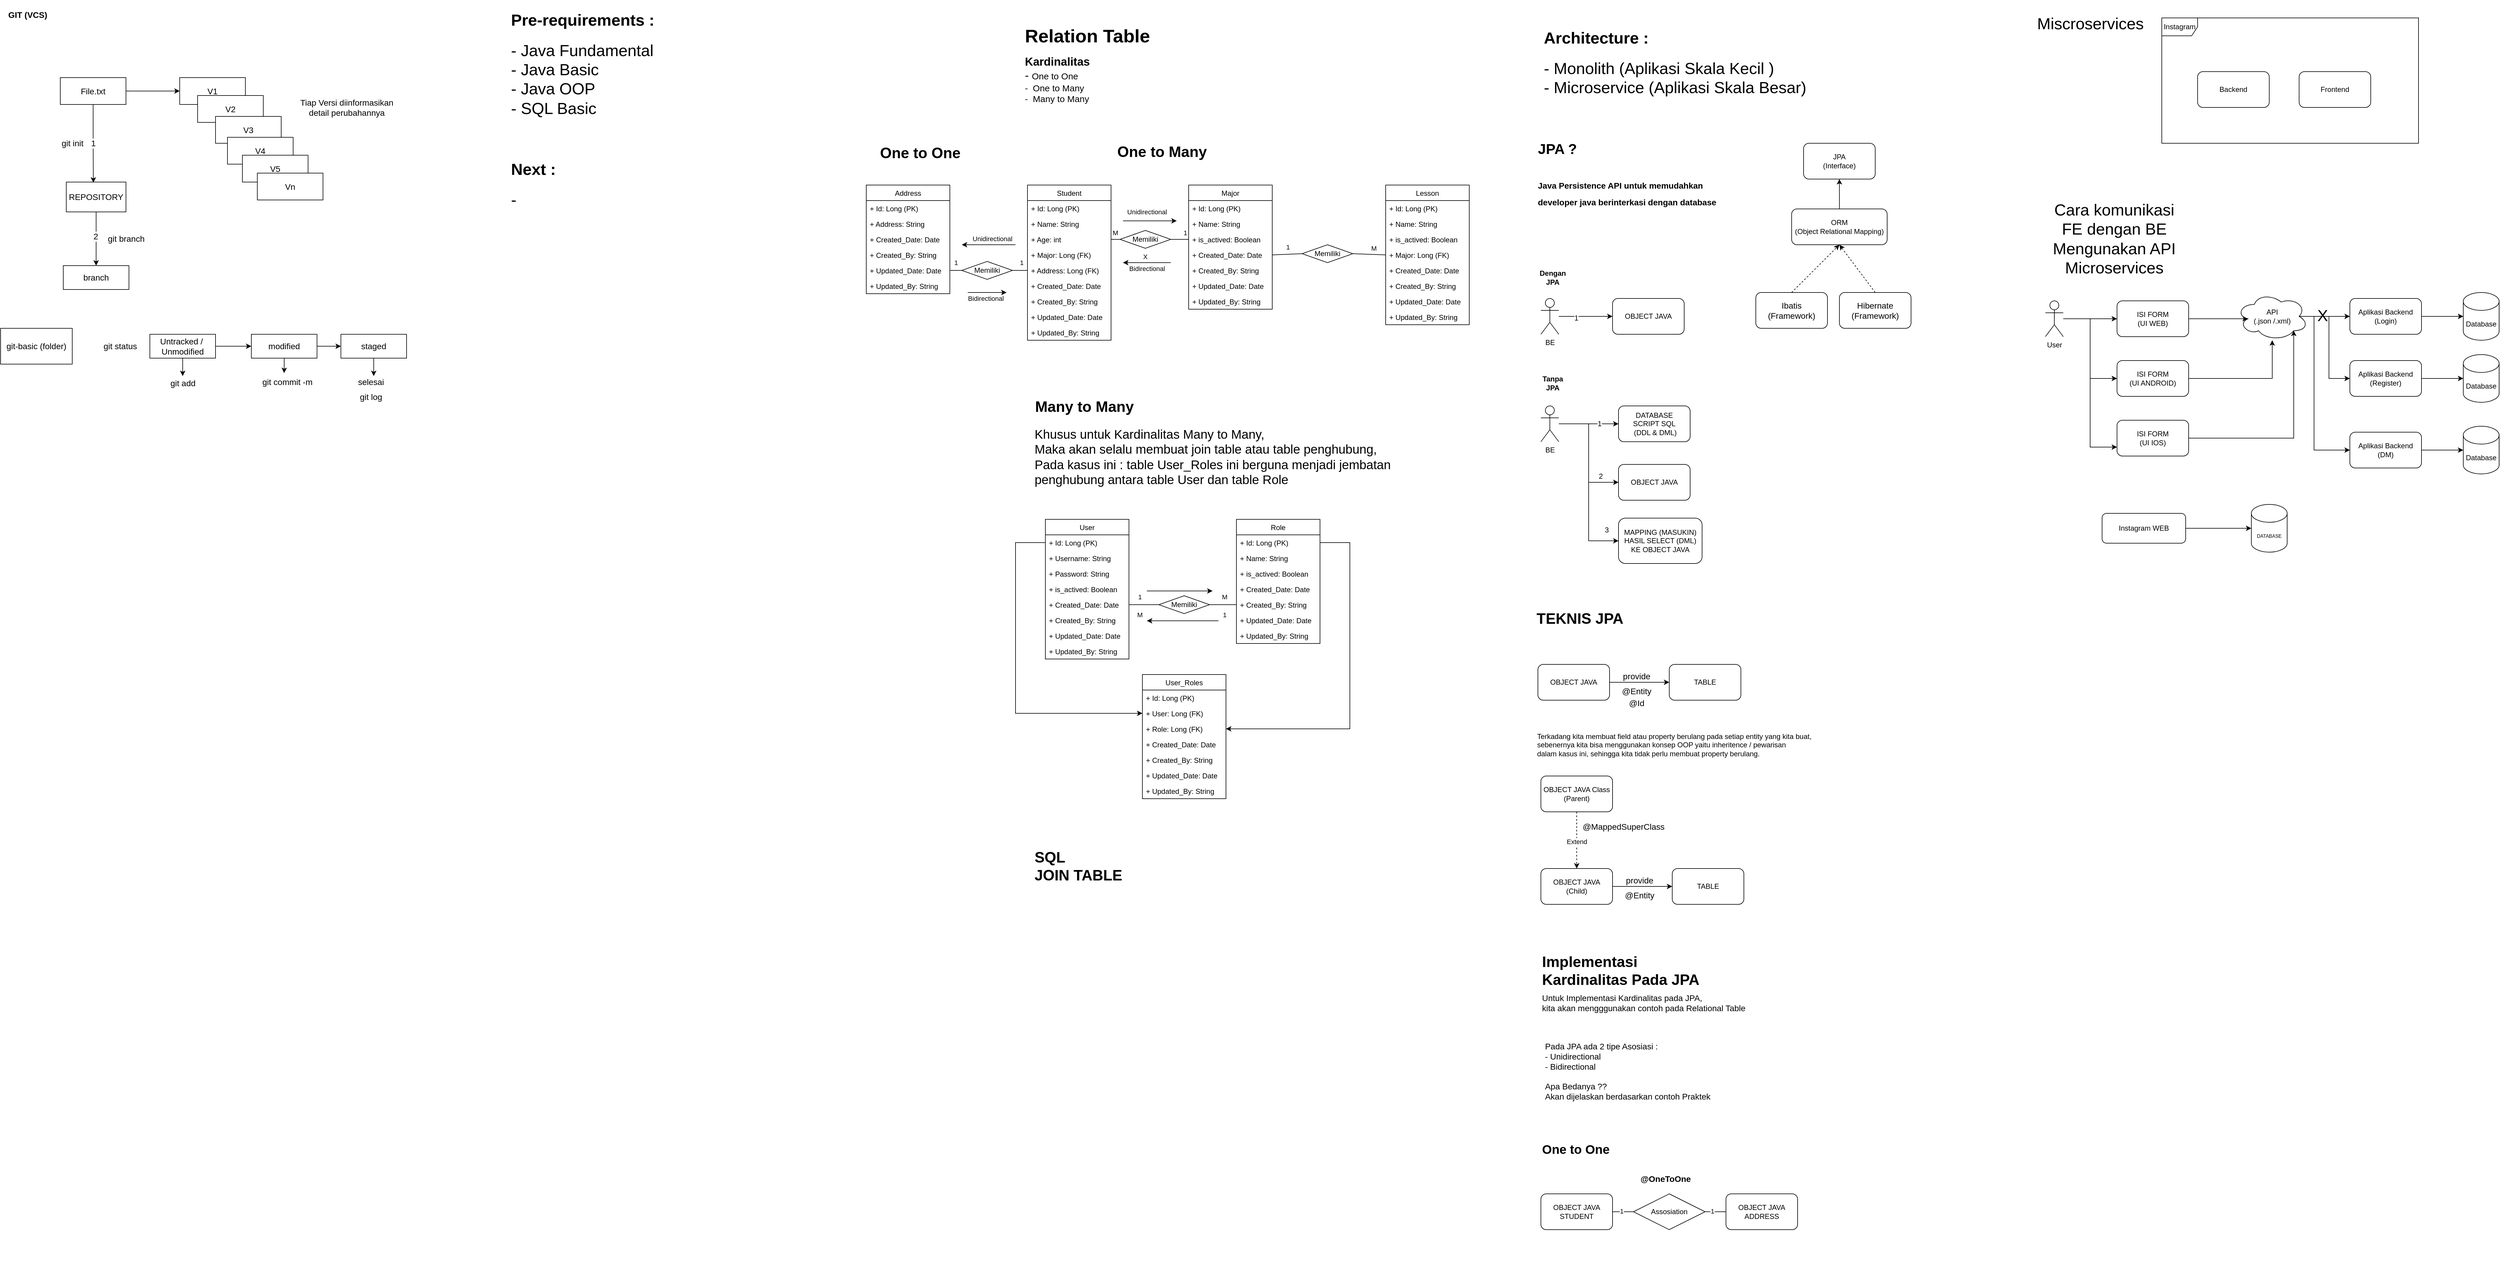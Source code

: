 <mxfile version="21.0.6" type="device"><diagram name="Page-1" id="FrjwcLxA4XmpCcScQExD"><mxGraphModel dx="4399" dy="677" grid="1" gridSize="10" guides="1" tooltips="1" connect="1" arrows="1" fold="1" page="1" pageScale="1" pageWidth="850" pageHeight="1100" math="0" shadow="0"><root><mxCell id="0"/><mxCell id="1" parent="0"/><mxCell id="ejZTNf2KyOTtBm2qxNzp-1" value="&lt;h1&gt;JPA ?&lt;br&gt;&lt;br&gt;&lt;font style=&quot;font-size: 14px;&quot;&gt;Java Persistence API untuk memudahkan developer java berinterkasi dengan database&lt;/font&gt;&lt;/h1&gt;" style="text;html=1;strokeColor=none;fillColor=none;spacing=5;spacingTop=-20;whiteSpace=wrap;overflow=hidden;rounded=0;" parent="1" vertex="1"><mxGeometry x="-810" y="230" width="320" height="150" as="geometry"/></mxCell><mxCell id="ejZTNf2KyOTtBm2qxNzp-17" value="&lt;h1 style=&quot;font-size: 27px;&quot;&gt;&lt;font style=&quot;font-size: 27px;&quot;&gt;Architecture :&lt;/font&gt;&lt;/h1&gt;&lt;div style=&quot;font-size: 27px;&quot;&gt;&lt;font style=&quot;font-size: 27px;&quot;&gt;- Monolith (Aplikasi Skala Kecil )&lt;br&gt;- Microservice (Aplikasi Skala Besar)&lt;/font&gt;&lt;/div&gt;" style="text;html=1;strokeColor=none;fillColor=none;spacing=5;spacingTop=-20;whiteSpace=wrap;overflow=hidden;rounded=0;" parent="1" vertex="1"><mxGeometry x="-800" y="40" width="470" height="190" as="geometry"/></mxCell><mxCell id="ejZTNf2KyOTtBm2qxNzp-41" style="edgeStyle=orthogonalEdgeStyle;rounded=0;orthogonalLoop=1;jettySize=auto;html=1;entryX=0;entryY=0.5;entryDx=0;entryDy=0;entryPerimeter=0;fontSize=8;" parent="1" source="ejZTNf2KyOTtBm2qxNzp-19" target="ejZTNf2KyOTtBm2qxNzp-40" edge="1"><mxGeometry relative="1" as="geometry"/></mxCell><mxCell id="ejZTNf2KyOTtBm2qxNzp-19" value="Instagram WEB" style="rounded=1;whiteSpace=wrap;html=1;fontSize=12;" parent="1" vertex="1"><mxGeometry x="140" y="860" width="140" height="50" as="geometry"/></mxCell><mxCell id="ejZTNf2KyOTtBm2qxNzp-35" value="Miscroservices" style="text;html=1;align=center;verticalAlign=middle;resizable=0;points=[];autosize=1;strokeColor=none;fillColor=none;fontSize=27;" parent="1" vertex="1"><mxGeometry x="20" y="15" width="200" height="50" as="geometry"/></mxCell><mxCell id="ejZTNf2KyOTtBm2qxNzp-36" value="Cara komunikasi &lt;br&gt;FE dengan BE&lt;br&gt;Mengunakan API&lt;br&gt;Microservices" style="text;html=1;align=center;verticalAlign=middle;resizable=0;points=[];autosize=1;strokeColor=none;fillColor=none;fontSize=27;" parent="1" vertex="1"><mxGeometry x="45" y="330" width="230" height="140" as="geometry"/></mxCell><mxCell id="ejZTNf2KyOTtBm2qxNzp-37" value="" style="group" parent="1" vertex="1" connectable="0"><mxGeometry x="45" y="490" width="760" height="304" as="geometry"/></mxCell><mxCell id="ejZTNf2KyOTtBm2qxNzp-3" value="User" style="shape=umlActor;verticalLabelPosition=bottom;verticalAlign=top;html=1;outlineConnect=0;" parent="ejZTNf2KyOTtBm2qxNzp-37" vertex="1"><mxGeometry y="14" width="30" height="60" as="geometry"/></mxCell><mxCell id="ejZTNf2KyOTtBm2qxNzp-9" value="ISI FORM&lt;br&gt;(UI WEB)" style="rounded=1;whiteSpace=wrap;html=1;" parent="ejZTNf2KyOTtBm2qxNzp-37" vertex="1"><mxGeometry x="120" y="14" width="120" height="60" as="geometry"/></mxCell><mxCell id="ejZTNf2KyOTtBm2qxNzp-10" style="edgeStyle=orthogonalEdgeStyle;rounded=0;orthogonalLoop=1;jettySize=auto;html=1;" parent="ejZTNf2KyOTtBm2qxNzp-37" source="ejZTNf2KyOTtBm2qxNzp-3" target="ejZTNf2KyOTtBm2qxNzp-9" edge="1"><mxGeometry relative="1" as="geometry"/></mxCell><mxCell id="ejZTNf2KyOTtBm2qxNzp-11" value="API &lt;br&gt;(.json /.xml)" style="ellipse;shape=cloud;whiteSpace=wrap;html=1;" parent="ejZTNf2KyOTtBm2qxNzp-37" vertex="1"><mxGeometry x="320" width="120" height="80" as="geometry"/></mxCell><mxCell id="ejZTNf2KyOTtBm2qxNzp-12" style="edgeStyle=orthogonalEdgeStyle;rounded=0;orthogonalLoop=1;jettySize=auto;html=1;entryX=0.16;entryY=0.55;entryDx=0;entryDy=0;entryPerimeter=0;" parent="ejZTNf2KyOTtBm2qxNzp-37" source="ejZTNf2KyOTtBm2qxNzp-9" target="ejZTNf2KyOTtBm2qxNzp-11" edge="1"><mxGeometry relative="1" as="geometry"/></mxCell><mxCell id="ejZTNf2KyOTtBm2qxNzp-13" value="Aplikasi Backend&lt;br&gt;(Login)" style="rounded=1;whiteSpace=wrap;html=1;" parent="ejZTNf2KyOTtBm2qxNzp-37" vertex="1"><mxGeometry x="510" y="10" width="120" height="60" as="geometry"/></mxCell><mxCell id="ejZTNf2KyOTtBm2qxNzp-14" style="edgeStyle=orthogonalEdgeStyle;rounded=0;orthogonalLoop=1;jettySize=auto;html=1;exitX=0.875;exitY=0.5;exitDx=0;exitDy=0;exitPerimeter=0;" parent="ejZTNf2KyOTtBm2qxNzp-37" source="ejZTNf2KyOTtBm2qxNzp-11" target="ejZTNf2KyOTtBm2qxNzp-13" edge="1"><mxGeometry relative="1" as="geometry"/></mxCell><mxCell id="ejZTNf2KyOTtBm2qxNzp-32" value="X" style="edgeLabel;html=1;align=center;verticalAlign=middle;resizable=0;points=[];fontSize=27;" parent="ejZTNf2KyOTtBm2qxNzp-14" vertex="1" connectable="0"><mxGeometry x="-0.082" y="1" relative="1" as="geometry"><mxPoint as="offset"/></mxGeometry></mxCell><mxCell id="ejZTNf2KyOTtBm2qxNzp-15" value="Database" style="shape=cylinder3;whiteSpace=wrap;html=1;boundedLbl=1;backgroundOutline=1;size=15;" parent="ejZTNf2KyOTtBm2qxNzp-37" vertex="1"><mxGeometry x="700" width="60" height="80" as="geometry"/></mxCell><mxCell id="ejZTNf2KyOTtBm2qxNzp-16" style="edgeStyle=orthogonalEdgeStyle;rounded=0;orthogonalLoop=1;jettySize=auto;html=1;" parent="ejZTNf2KyOTtBm2qxNzp-37" source="ejZTNf2KyOTtBm2qxNzp-13" target="ejZTNf2KyOTtBm2qxNzp-15" edge="1"><mxGeometry relative="1" as="geometry"/></mxCell><mxCell id="ejZTNf2KyOTtBm2qxNzp-22" style="edgeStyle=orthogonalEdgeStyle;rounded=0;orthogonalLoop=1;jettySize=auto;html=1;fontSize=27;" parent="ejZTNf2KyOTtBm2qxNzp-37" source="ejZTNf2KyOTtBm2qxNzp-20" target="ejZTNf2KyOTtBm2qxNzp-11" edge="1"><mxGeometry relative="1" as="geometry"/></mxCell><mxCell id="ejZTNf2KyOTtBm2qxNzp-20" value="ISI FORM&lt;br&gt;(UI ANDROID)" style="rounded=1;whiteSpace=wrap;html=1;" parent="ejZTNf2KyOTtBm2qxNzp-37" vertex="1"><mxGeometry x="120" y="114" width="120" height="60" as="geometry"/></mxCell><mxCell id="ejZTNf2KyOTtBm2qxNzp-24" style="edgeStyle=orthogonalEdgeStyle;rounded=0;orthogonalLoop=1;jettySize=auto;html=1;entryX=0;entryY=0.5;entryDx=0;entryDy=0;fontSize=27;" parent="ejZTNf2KyOTtBm2qxNzp-37" source="ejZTNf2KyOTtBm2qxNzp-3" target="ejZTNf2KyOTtBm2qxNzp-20" edge="1"><mxGeometry relative="1" as="geometry"/></mxCell><mxCell id="ejZTNf2KyOTtBm2qxNzp-23" style="edgeStyle=orthogonalEdgeStyle;rounded=0;orthogonalLoop=1;jettySize=auto;html=1;entryX=0.8;entryY=0.8;entryDx=0;entryDy=0;entryPerimeter=0;fontSize=27;" parent="ejZTNf2KyOTtBm2qxNzp-37" source="ejZTNf2KyOTtBm2qxNzp-21" target="ejZTNf2KyOTtBm2qxNzp-11" edge="1"><mxGeometry relative="1" as="geometry"/></mxCell><mxCell id="ejZTNf2KyOTtBm2qxNzp-21" value="ISI FORM&lt;br&gt;(UI IOS)" style="rounded=1;whiteSpace=wrap;html=1;" parent="ejZTNf2KyOTtBm2qxNzp-37" vertex="1"><mxGeometry x="120" y="214" width="120" height="60" as="geometry"/></mxCell><mxCell id="ejZTNf2KyOTtBm2qxNzp-25" style="edgeStyle=orthogonalEdgeStyle;rounded=0;orthogonalLoop=1;jettySize=auto;html=1;entryX=0;entryY=0.75;entryDx=0;entryDy=0;fontSize=27;" parent="ejZTNf2KyOTtBm2qxNzp-37" source="ejZTNf2KyOTtBm2qxNzp-3" target="ejZTNf2KyOTtBm2qxNzp-21" edge="1"><mxGeometry relative="1" as="geometry"/></mxCell><mxCell id="ejZTNf2KyOTtBm2qxNzp-26" value="Aplikasi Backend&lt;br&gt;(Register)" style="rounded=1;whiteSpace=wrap;html=1;" parent="ejZTNf2KyOTtBm2qxNzp-37" vertex="1"><mxGeometry x="510" y="114" width="120" height="60" as="geometry"/></mxCell><mxCell id="ejZTNf2KyOTtBm2qxNzp-33" style="edgeStyle=orthogonalEdgeStyle;rounded=0;orthogonalLoop=1;jettySize=auto;html=1;entryX=0;entryY=0.5;entryDx=0;entryDy=0;fontSize=27;" parent="ejZTNf2KyOTtBm2qxNzp-37" source="ejZTNf2KyOTtBm2qxNzp-11" target="ejZTNf2KyOTtBm2qxNzp-26" edge="1"><mxGeometry relative="1" as="geometry"/></mxCell><mxCell id="ejZTNf2KyOTtBm2qxNzp-27" value="Aplikasi Backend&lt;br&gt;(DM)" style="rounded=1;whiteSpace=wrap;html=1;" parent="ejZTNf2KyOTtBm2qxNzp-37" vertex="1"><mxGeometry x="510" y="234" width="120" height="60" as="geometry"/></mxCell><mxCell id="ejZTNf2KyOTtBm2qxNzp-34" style="edgeStyle=orthogonalEdgeStyle;rounded=0;orthogonalLoop=1;jettySize=auto;html=1;entryX=0;entryY=0.5;entryDx=0;entryDy=0;fontSize=27;" parent="ejZTNf2KyOTtBm2qxNzp-37" source="ejZTNf2KyOTtBm2qxNzp-11" target="ejZTNf2KyOTtBm2qxNzp-27" edge="1"><mxGeometry relative="1" as="geometry"><Array as="points"><mxPoint x="450" y="40"/><mxPoint x="450" y="264"/></Array></mxGeometry></mxCell><mxCell id="ejZTNf2KyOTtBm2qxNzp-28" value="Database" style="shape=cylinder3;whiteSpace=wrap;html=1;boundedLbl=1;backgroundOutline=1;size=15;" parent="ejZTNf2KyOTtBm2qxNzp-37" vertex="1"><mxGeometry x="700" y="104" width="60" height="80" as="geometry"/></mxCell><mxCell id="ejZTNf2KyOTtBm2qxNzp-30" style="edgeStyle=orthogonalEdgeStyle;rounded=0;orthogonalLoop=1;jettySize=auto;html=1;fontSize=27;" parent="ejZTNf2KyOTtBm2qxNzp-37" source="ejZTNf2KyOTtBm2qxNzp-26" target="ejZTNf2KyOTtBm2qxNzp-28" edge="1"><mxGeometry relative="1" as="geometry"/></mxCell><mxCell id="ejZTNf2KyOTtBm2qxNzp-29" value="Database" style="shape=cylinder3;whiteSpace=wrap;html=1;boundedLbl=1;backgroundOutline=1;size=15;" parent="ejZTNf2KyOTtBm2qxNzp-37" vertex="1"><mxGeometry x="700" y="224" width="60" height="80" as="geometry"/></mxCell><mxCell id="ejZTNf2KyOTtBm2qxNzp-31" style="edgeStyle=orthogonalEdgeStyle;rounded=0;orthogonalLoop=1;jettySize=auto;html=1;fontSize=27;" parent="ejZTNf2KyOTtBm2qxNzp-37" source="ejZTNf2KyOTtBm2qxNzp-27" target="ejZTNf2KyOTtBm2qxNzp-29" edge="1"><mxGeometry relative="1" as="geometry"/></mxCell><mxCell id="ejZTNf2KyOTtBm2qxNzp-38" value="" style="group" parent="1" vertex="1" connectable="0"><mxGeometry x="240" y="30" width="430" height="210" as="geometry"/></mxCell><mxCell id="ejZTNf2KyOTtBm2qxNzp-2" value="Frontend" style="rounded=1;whiteSpace=wrap;html=1;" parent="ejZTNf2KyOTtBm2qxNzp-38" vertex="1"><mxGeometry x="230" y="90" width="120" height="60" as="geometry"/></mxCell><mxCell id="ejZTNf2KyOTtBm2qxNzp-7" value="Instagram" style="shape=umlFrame;whiteSpace=wrap;html=1;pointerEvents=0;" parent="ejZTNf2KyOTtBm2qxNzp-38" vertex="1"><mxGeometry width="430" height="210" as="geometry"/></mxCell><mxCell id="ejZTNf2KyOTtBm2qxNzp-8" value="Backend" style="rounded=1;whiteSpace=wrap;html=1;" parent="ejZTNf2KyOTtBm2qxNzp-38" vertex="1"><mxGeometry x="60" y="90" width="120" height="60" as="geometry"/></mxCell><mxCell id="ejZTNf2KyOTtBm2qxNzp-40" value="DATABASE" style="shape=cylinder3;whiteSpace=wrap;html=1;boundedLbl=1;backgroundOutline=1;size=15;fontSize=8;" parent="1" vertex="1"><mxGeometry x="390" y="845" width="60" height="80" as="geometry"/></mxCell><mxCell id="ejZTNf2KyOTtBm2qxNzp-43" value="User" style="swimlane;fontStyle=0;childLayout=stackLayout;horizontal=1;startSize=26;fillColor=none;horizontalStack=0;resizeParent=1;resizeParentMax=0;resizeLast=0;collapsible=1;marginBottom=0;fontSize=12;" parent="1" vertex="1"><mxGeometry x="-1630" y="870" width="140" height="234" as="geometry"/></mxCell><mxCell id="ejZTNf2KyOTtBm2qxNzp-44" value="+ Id: Long (PK)" style="text;strokeColor=none;fillColor=none;align=left;verticalAlign=top;spacingLeft=4;spacingRight=4;overflow=hidden;rotatable=0;points=[[0,0.5],[1,0.5]];portConstraint=eastwest;fontSize=12;" parent="ejZTNf2KyOTtBm2qxNzp-43" vertex="1"><mxGeometry y="26" width="140" height="26" as="geometry"/></mxCell><mxCell id="ejZTNf2KyOTtBm2qxNzp-45" value="+ Username: String" style="text;strokeColor=none;fillColor=none;align=left;verticalAlign=top;spacingLeft=4;spacingRight=4;overflow=hidden;rotatable=0;points=[[0,0.5],[1,0.5]];portConstraint=eastwest;fontSize=12;" parent="ejZTNf2KyOTtBm2qxNzp-43" vertex="1"><mxGeometry y="52" width="140" height="26" as="geometry"/></mxCell><mxCell id="ejZTNf2KyOTtBm2qxNzp-46" value="+ Password: String" style="text;strokeColor=none;fillColor=none;align=left;verticalAlign=top;spacingLeft=4;spacingRight=4;overflow=hidden;rotatable=0;points=[[0,0.5],[1,0.5]];portConstraint=eastwest;fontSize=12;" parent="ejZTNf2KyOTtBm2qxNzp-43" vertex="1"><mxGeometry y="78" width="140" height="26" as="geometry"/></mxCell><mxCell id="ejZTNf2KyOTtBm2qxNzp-47" value="+ is_actived: Boolean" style="text;strokeColor=none;fillColor=none;align=left;verticalAlign=top;spacingLeft=4;spacingRight=4;overflow=hidden;rotatable=0;points=[[0,0.5],[1,0.5]];portConstraint=eastwest;fontSize=12;" parent="ejZTNf2KyOTtBm2qxNzp-43" vertex="1"><mxGeometry y="104" width="140" height="26" as="geometry"/></mxCell><mxCell id="ejZTNf2KyOTtBm2qxNzp-49" value="+ Created_Date: Date" style="text;strokeColor=none;fillColor=none;align=left;verticalAlign=top;spacingLeft=4;spacingRight=4;overflow=hidden;rotatable=0;points=[[0,0.5],[1,0.5]];portConstraint=eastwest;fontSize=12;" parent="ejZTNf2KyOTtBm2qxNzp-43" vertex="1"><mxGeometry y="130" width="140" height="26" as="geometry"/></mxCell><mxCell id="ejZTNf2KyOTtBm2qxNzp-50" value="+ Created_By: String" style="text;strokeColor=none;fillColor=none;align=left;verticalAlign=top;spacingLeft=4;spacingRight=4;overflow=hidden;rotatable=0;points=[[0,0.5],[1,0.5]];portConstraint=eastwest;fontSize=12;" parent="ejZTNf2KyOTtBm2qxNzp-43" vertex="1"><mxGeometry y="156" width="140" height="26" as="geometry"/></mxCell><mxCell id="ejZTNf2KyOTtBm2qxNzp-51" value="+ Updated_Date: Date" style="text;strokeColor=none;fillColor=none;align=left;verticalAlign=top;spacingLeft=4;spacingRight=4;overflow=hidden;rotatable=0;points=[[0,0.5],[1,0.5]];portConstraint=eastwest;fontSize=12;" parent="ejZTNf2KyOTtBm2qxNzp-43" vertex="1"><mxGeometry y="182" width="140" height="26" as="geometry"/></mxCell><mxCell id="ejZTNf2KyOTtBm2qxNzp-52" value="+ Updated_By: String" style="text;strokeColor=none;fillColor=none;align=left;verticalAlign=top;spacingLeft=4;spacingRight=4;overflow=hidden;rotatable=0;points=[[0,0.5],[1,0.5]];portConstraint=eastwest;fontSize=12;" parent="ejZTNf2KyOTtBm2qxNzp-43" vertex="1"><mxGeometry y="208" width="140" height="26" as="geometry"/></mxCell><mxCell id="ejZTNf2KyOTtBm2qxNzp-72" value="" style="group" parent="1" vertex="1" connectable="0"><mxGeometry x="-800" y="680" width="270" height="264" as="geometry"/></mxCell><mxCell id="ejZTNf2KyOTtBm2qxNzp-54" value="DATABASE&lt;br&gt;SCRIPT SQL&lt;br&gt;&amp;nbsp;(DDL &amp;amp; DML)" style="rounded=1;whiteSpace=wrap;html=1;fontSize=12;" parent="ejZTNf2KyOTtBm2qxNzp-72" vertex="1"><mxGeometry x="130" width="120" height="60" as="geometry"/></mxCell><mxCell id="ejZTNf2KyOTtBm2qxNzp-57" style="edgeStyle=orthogonalEdgeStyle;rounded=0;orthogonalLoop=1;jettySize=auto;html=1;fontSize=12;" parent="ejZTNf2KyOTtBm2qxNzp-72" source="ejZTNf2KyOTtBm2qxNzp-55" target="ejZTNf2KyOTtBm2qxNzp-54" edge="1"><mxGeometry relative="1" as="geometry"/></mxCell><mxCell id="ejZTNf2KyOTtBm2qxNzp-60" value="1" style="edgeLabel;html=1;align=center;verticalAlign=middle;resizable=0;points=[];fontSize=12;" parent="ejZTNf2KyOTtBm2qxNzp-57" vertex="1" connectable="0"><mxGeometry x="0.36" relative="1" as="geometry"><mxPoint as="offset"/></mxGeometry></mxCell><mxCell id="ejZTNf2KyOTtBm2qxNzp-55" value="BE" style="shape=umlActor;verticalLabelPosition=bottom;verticalAlign=top;html=1;outlineConnect=0;fontSize=12;" parent="ejZTNf2KyOTtBm2qxNzp-72" vertex="1"><mxGeometry width="30" height="60" as="geometry"/></mxCell><mxCell id="ejZTNf2KyOTtBm2qxNzp-58" value="OBJECT JAVA" style="rounded=1;whiteSpace=wrap;html=1;fontSize=12;" parent="ejZTNf2KyOTtBm2qxNzp-72" vertex="1"><mxGeometry x="130" y="98" width="120" height="60" as="geometry"/></mxCell><mxCell id="ejZTNf2KyOTtBm2qxNzp-67" value="2" style="edgeStyle=orthogonalEdgeStyle;rounded=0;orthogonalLoop=1;jettySize=auto;html=1;entryX=0;entryY=0.5;entryDx=0;entryDy=0;fontSize=12;" parent="ejZTNf2KyOTtBm2qxNzp-72" source="ejZTNf2KyOTtBm2qxNzp-55" target="ejZTNf2KyOTtBm2qxNzp-58" edge="1"><mxGeometry x="0.697" y="10" relative="1" as="geometry"><mxPoint as="offset"/></mxGeometry></mxCell><mxCell id="ejZTNf2KyOTtBm2qxNzp-62" value="MAPPING (MASUKIN)&lt;br&gt;HASIL SELECT (DML)&lt;br&gt;KE OBJECT JAVA" style="rounded=1;whiteSpace=wrap;html=1;fontSize=12;" parent="ejZTNf2KyOTtBm2qxNzp-72" vertex="1"><mxGeometry x="130" y="188" width="140" height="76" as="geometry"/></mxCell><mxCell id="ejZTNf2KyOTtBm2qxNzp-68" value="3" style="edgeStyle=orthogonalEdgeStyle;rounded=0;orthogonalLoop=1;jettySize=auto;html=1;entryX=0;entryY=0.5;entryDx=0;entryDy=0;fontSize=12;" parent="ejZTNf2KyOTtBm2qxNzp-72" source="ejZTNf2KyOTtBm2qxNzp-55" target="ejZTNf2KyOTtBm2qxNzp-62" edge="1"><mxGeometry x="0.865" y="18" relative="1" as="geometry"><mxPoint as="offset"/></mxGeometry></mxCell><mxCell id="ejZTNf2KyOTtBm2qxNzp-74" value="JPA&lt;br&gt;(Interface)" style="rounded=1;whiteSpace=wrap;html=1;fontSize=12;" parent="1" vertex="1"><mxGeometry x="-360" y="240" width="120" height="60" as="geometry"/></mxCell><mxCell id="ejZTNf2KyOTtBm2qxNzp-76" style="edgeStyle=orthogonalEdgeStyle;rounded=0;orthogonalLoop=1;jettySize=auto;html=1;entryX=0.5;entryY=1;entryDx=0;entryDy=0;fontSize=12;" parent="1" source="ejZTNf2KyOTtBm2qxNzp-75" target="ejZTNf2KyOTtBm2qxNzp-74" edge="1"><mxGeometry relative="1" as="geometry"/></mxCell><mxCell id="ejZTNf2KyOTtBm2qxNzp-75" value="ORM&lt;br&gt;(Object Relational Mapping)" style="rounded=1;whiteSpace=wrap;html=1;fontSize=12;" parent="1" vertex="1"><mxGeometry x="-380" y="350" width="160" height="60" as="geometry"/></mxCell><mxCell id="ejZTNf2KyOTtBm2qxNzp-77" value="" style="group" parent="1" vertex="1" connectable="0"><mxGeometry x="-800" y="500" width="240" height="60" as="geometry"/></mxCell><mxCell id="ejZTNf2KyOTtBm2qxNzp-69" value="BE" style="shape=umlActor;verticalLabelPosition=bottom;verticalAlign=top;html=1;outlineConnect=0;fontSize=12;" parent="ejZTNf2KyOTtBm2qxNzp-77" vertex="1"><mxGeometry width="30" height="60" as="geometry"/></mxCell><mxCell id="ejZTNf2KyOTtBm2qxNzp-70" value="OBJECT JAVA" style="rounded=1;whiteSpace=wrap;html=1;fontSize=12;" parent="ejZTNf2KyOTtBm2qxNzp-77" vertex="1"><mxGeometry x="120" width="120" height="60" as="geometry"/></mxCell><mxCell id="ejZTNf2KyOTtBm2qxNzp-71" style="edgeStyle=orthogonalEdgeStyle;rounded=0;orthogonalLoop=1;jettySize=auto;html=1;fontSize=12;" parent="ejZTNf2KyOTtBm2qxNzp-77" source="ejZTNf2KyOTtBm2qxNzp-69" target="ejZTNf2KyOTtBm2qxNzp-70" edge="1"><mxGeometry relative="1" as="geometry"/></mxCell><mxCell id="ejZTNf2KyOTtBm2qxNzp-73" value="1" style="edgeLabel;html=1;align=center;verticalAlign=middle;resizable=0;points=[];fontSize=12;" parent="ejZTNf2KyOTtBm2qxNzp-71" vertex="1" connectable="0"><mxGeometry x="-0.356" y="-3" relative="1" as="geometry"><mxPoint as="offset"/></mxGeometry></mxCell><mxCell id="ejZTNf2KyOTtBm2qxNzp-78" value="&lt;b&gt;Tanpa JPA&lt;/b&gt;" style="text;html=1;strokeColor=none;fillColor=none;align=center;verticalAlign=middle;whiteSpace=wrap;rounded=0;fontSize=12;" parent="1" vertex="1"><mxGeometry x="-810" y="627" width="60" height="30" as="geometry"/></mxCell><mxCell id="ejZTNf2KyOTtBm2qxNzp-79" value="&lt;b&gt;Dengan JPA&lt;/b&gt;" style="text;html=1;strokeColor=none;fillColor=none;align=center;verticalAlign=middle;whiteSpace=wrap;rounded=0;fontSize=12;" parent="1" vertex="1"><mxGeometry x="-810" y="450" width="60" height="30" as="geometry"/></mxCell><mxCell id="ejZTNf2KyOTtBm2qxNzp-83" value="Ibatis&lt;br&gt;(Framework)" style="rounded=1;whiteSpace=wrap;html=1;fontSize=14;" parent="1" vertex="1"><mxGeometry x="-440" y="490" width="120" height="60" as="geometry"/></mxCell><mxCell id="ejZTNf2KyOTtBm2qxNzp-85" value="" style="endArrow=classic;html=1;rounded=0;fontSize=14;entryX=0.5;entryY=1;entryDx=0;entryDy=0;exitX=0.5;exitY=0;exitDx=0;exitDy=0;dashed=1;" parent="1" source="ejZTNf2KyOTtBm2qxNzp-83" target="ejZTNf2KyOTtBm2qxNzp-75" edge="1"><mxGeometry width="50" height="50" relative="1" as="geometry"><mxPoint x="-390" y="630" as="sourcePoint"/><mxPoint x="-340" y="580" as="targetPoint"/></mxGeometry></mxCell><mxCell id="ejZTNf2KyOTtBm2qxNzp-86" value="Hibernate&lt;br&gt;(Framework)" style="rounded=1;whiteSpace=wrap;html=1;fontSize=14;" parent="1" vertex="1"><mxGeometry x="-300" y="490" width="120" height="60" as="geometry"/></mxCell><mxCell id="ejZTNf2KyOTtBm2qxNzp-87" value="" style="endArrow=classic;html=1;rounded=0;fontSize=14;entryX=0.5;entryY=1;entryDx=0;entryDy=0;exitX=0.5;exitY=0;exitDx=0;exitDy=0;dashed=1;" parent="1" source="ejZTNf2KyOTtBm2qxNzp-86" target="ejZTNf2KyOTtBm2qxNzp-75" edge="1"><mxGeometry width="50" height="50" relative="1" as="geometry"><mxPoint x="-370" y="500" as="sourcePoint"/><mxPoint x="-290" y="420" as="targetPoint"/></mxGeometry></mxCell><mxCell id="ejZTNf2KyOTtBm2qxNzp-89" style="edgeStyle=orthogonalEdgeStyle;rounded=0;orthogonalLoop=1;jettySize=auto;html=1;fontSize=14;entryX=0;entryY=0.5;entryDx=0;entryDy=0;" parent="1" source="ejZTNf2KyOTtBm2qxNzp-88" target="ejZTNf2KyOTtBm2qxNzp-90" edge="1"><mxGeometry relative="1" as="geometry"><mxPoint x="-595" y="1143" as="targetPoint"/></mxGeometry></mxCell><mxCell id="ejZTNf2KyOTtBm2qxNzp-91" value="provide" style="edgeLabel;html=1;align=center;verticalAlign=middle;resizable=0;points=[];fontSize=14;" parent="ejZTNf2KyOTtBm2qxNzp-89" vertex="1" connectable="0"><mxGeometry x="-0.14" relative="1" as="geometry"><mxPoint x="2" y="-10" as="offset"/></mxGeometry></mxCell><mxCell id="ejZTNf2KyOTtBm2qxNzp-88" value="OBJECT JAVA" style="rounded=1;whiteSpace=wrap;html=1;fontSize=12;" parent="1" vertex="1"><mxGeometry x="-805" y="1113" width="120" height="60" as="geometry"/></mxCell><mxCell id="ejZTNf2KyOTtBm2qxNzp-90" value="TABLE" style="rounded=1;whiteSpace=wrap;html=1;fontSize=12;" parent="1" vertex="1"><mxGeometry x="-585" y="1113" width="120" height="60" as="geometry"/></mxCell><mxCell id="ejZTNf2KyOTtBm2qxNzp-92" value="&lt;b&gt;&lt;font style=&quot;font-size: 25px;&quot;&gt;TEKNIS JPA&lt;/font&gt;&lt;/b&gt;" style="text;html=1;strokeColor=none;fillColor=none;align=center;verticalAlign=middle;whiteSpace=wrap;rounded=0;fontSize=14;" parent="1" vertex="1"><mxGeometry x="-817.5" y="1020" width="165" height="30" as="geometry"/></mxCell><mxCell id="ejZTNf2KyOTtBm2qxNzp-94" value="@Entity" style="text;html=1;align=center;verticalAlign=middle;resizable=0;points=[];autosize=1;strokeColor=none;fillColor=none;fontSize=14;" parent="1" vertex="1"><mxGeometry x="-675" y="1143" width="70" height="30" as="geometry"/></mxCell><mxCell id="ejZTNf2KyOTtBm2qxNzp-95" value="@Id" style="text;html=1;align=center;verticalAlign=middle;resizable=0;points=[];autosize=1;strokeColor=none;fillColor=none;fontSize=14;" parent="1" vertex="1"><mxGeometry x="-665" y="1163" width="50" height="30" as="geometry"/></mxCell><mxCell id="jKiYa3toQagvVLBGsKbB-4" value="&lt;font style=&quot;&quot;&gt;&lt;font style=&quot;&quot;&gt;&lt;font style=&quot;font-size: 31px; font-weight: bold;&quot;&gt;Relation Table&lt;/font&gt;&lt;br&gt;&lt;br&gt;&lt;div style=&quot;font-size: 19px; font-weight: bold; text-align: left;&quot;&gt;&lt;span style=&quot;background-color: initial;&quot;&gt;Kardinalitas&lt;/span&gt;&lt;/div&gt;&lt;div style=&quot;text-align: left;&quot;&gt;&lt;span style=&quot;background-color: initial; font-size: 19px;&quot;&gt;-&lt;b&gt;&amp;nbsp;&lt;/b&gt;&lt;/span&gt;&lt;span style=&quot;font-size: 15px; font-weight: normal; background-color: initial;&quot;&gt;One to One&lt;/span&gt;&lt;/div&gt;&lt;div style=&quot;text-align: left;&quot;&gt;&lt;span style=&quot;font-size: 15px; background-color: initial;&quot;&gt;-&amp;nbsp; One to Many&lt;/span&gt;&lt;/div&gt;&lt;div style=&quot;text-align: left;&quot;&gt;&lt;span style=&quot;font-size: 15px; background-color: initial;&quot;&gt;-&amp;nbsp; Many to Many&lt;/span&gt;&lt;/div&gt;&lt;/font&gt;&lt;br&gt;&lt;/font&gt;" style="text;html=1;align=center;verticalAlign=middle;resizable=0;points=[];autosize=1;strokeColor=none;fillColor=none;" vertex="1" parent="1"><mxGeometry x="-1675" y="35" width="230" height="160" as="geometry"/></mxCell><mxCell id="jKiYa3toQagvVLBGsKbB-5" value="&lt;b&gt;GIT (VCS)&lt;/b&gt;" style="text;html=1;align=center;verticalAlign=middle;resizable=0;points=[];autosize=1;strokeColor=none;fillColor=none;fontSize=14;" vertex="1" parent="1"><mxGeometry x="-3380" y="10" width="90" height="30" as="geometry"/></mxCell><mxCell id="jKiYa3toQagvVLBGsKbB-6" style="edgeStyle=orthogonalEdgeStyle;rounded=0;orthogonalLoop=1;jettySize=auto;html=1;fontSize=14;" edge="1" parent="1" source="jKiYa3toQagvVLBGsKbB-8"><mxGeometry relative="1" as="geometry"><mxPoint x="-3080" y="152.5" as="targetPoint"/></mxGeometry></mxCell><mxCell id="jKiYa3toQagvVLBGsKbB-7" value="1" style="edgeStyle=orthogonalEdgeStyle;rounded=0;orthogonalLoop=1;jettySize=auto;html=1;entryX=0.454;entryY=0.02;entryDx=0;entryDy=0;entryPerimeter=0;fontSize=14;" edge="1" parent="1" source="jKiYa3toQagvVLBGsKbB-8" target="jKiYa3toQagvVLBGsKbB-18"><mxGeometry relative="1" as="geometry"/></mxCell><mxCell id="jKiYa3toQagvVLBGsKbB-8" value="File.txt" style="rounded=0;whiteSpace=wrap;html=1;fontSize=14;" vertex="1" parent="1"><mxGeometry x="-3280" y="130" width="110" height="45" as="geometry"/></mxCell><mxCell id="jKiYa3toQagvVLBGsKbB-9" value="V1" style="rounded=0;whiteSpace=wrap;html=1;fontSize=14;" vertex="1" parent="1"><mxGeometry x="-3080" y="130" width="110" height="45" as="geometry"/></mxCell><mxCell id="jKiYa3toQagvVLBGsKbB-10" value="V2" style="rounded=0;whiteSpace=wrap;html=1;fontSize=14;" vertex="1" parent="1"><mxGeometry x="-3050" y="160" width="110" height="45" as="geometry"/></mxCell><mxCell id="jKiYa3toQagvVLBGsKbB-11" value="V3" style="rounded=0;whiteSpace=wrap;html=1;fontSize=14;" vertex="1" parent="1"><mxGeometry x="-3020" y="195" width="110" height="45" as="geometry"/></mxCell><mxCell id="jKiYa3toQagvVLBGsKbB-12" value="V4" style="rounded=0;whiteSpace=wrap;html=1;fontSize=14;" vertex="1" parent="1"><mxGeometry x="-3000" y="230" width="110" height="45" as="geometry"/></mxCell><mxCell id="jKiYa3toQagvVLBGsKbB-13" value="V5" style="rounded=0;whiteSpace=wrap;html=1;fontSize=14;" vertex="1" parent="1"><mxGeometry x="-2975" y="260" width="110" height="45" as="geometry"/></mxCell><mxCell id="jKiYa3toQagvVLBGsKbB-14" value="Vn" style="rounded=0;whiteSpace=wrap;html=1;fontSize=14;" vertex="1" parent="1"><mxGeometry x="-2950" y="290" width="110" height="45" as="geometry"/></mxCell><mxCell id="jKiYa3toQagvVLBGsKbB-15" value="Tiap Versi diinformasikan detail perubahannya" style="text;html=1;strokeColor=none;fillColor=none;align=center;verticalAlign=middle;whiteSpace=wrap;rounded=0;fontSize=14;" vertex="1" parent="1"><mxGeometry x="-2890" y="165" width="180" height="30" as="geometry"/></mxCell><mxCell id="jKiYa3toQagvVLBGsKbB-16" style="edgeStyle=orthogonalEdgeStyle;rounded=0;orthogonalLoop=1;jettySize=auto;html=1;fontSize=14;" edge="1" parent="1" source="jKiYa3toQagvVLBGsKbB-18" target="jKiYa3toQagvVLBGsKbB-20"><mxGeometry relative="1" as="geometry"/></mxCell><mxCell id="jKiYa3toQagvVLBGsKbB-17" value="2" style="edgeLabel;html=1;align=center;verticalAlign=middle;resizable=0;points=[];fontSize=14;" vertex="1" connectable="0" parent="jKiYa3toQagvVLBGsKbB-16"><mxGeometry x="-0.095" y="-1" relative="1" as="geometry"><mxPoint as="offset"/></mxGeometry></mxCell><mxCell id="jKiYa3toQagvVLBGsKbB-18" value="REPOSITORY" style="rounded=0;whiteSpace=wrap;html=1;fontSize=14;" vertex="1" parent="1"><mxGeometry x="-3270" y="305" width="100" height="50" as="geometry"/></mxCell><mxCell id="jKiYa3toQagvVLBGsKbB-19" value="git init" style="text;html=1;align=center;verticalAlign=middle;resizable=0;points=[];autosize=1;strokeColor=none;fillColor=none;fontSize=14;" vertex="1" parent="1"><mxGeometry x="-3290" y="225" width="60" height="30" as="geometry"/></mxCell><mxCell id="jKiYa3toQagvVLBGsKbB-20" value="branch" style="rounded=0;whiteSpace=wrap;html=1;fontSize=14;" vertex="1" parent="1"><mxGeometry x="-3275" y="445" width="110" height="40" as="geometry"/></mxCell><mxCell id="jKiYa3toQagvVLBGsKbB-21" value="git branch" style="text;html=1;align=center;verticalAlign=middle;resizable=0;points=[];autosize=1;strokeColor=none;fillColor=none;fontSize=14;" vertex="1" parent="1"><mxGeometry x="-3210" y="385" width="80" height="30" as="geometry"/></mxCell><mxCell id="jKiYa3toQagvVLBGsKbB-22" style="edgeStyle=orthogonalEdgeStyle;rounded=0;orthogonalLoop=1;jettySize=auto;html=1;fontSize=14;" edge="1" parent="1" source="jKiYa3toQagvVLBGsKbB-24" target="jKiYa3toQagvVLBGsKbB-27"><mxGeometry relative="1" as="geometry"/></mxCell><mxCell id="jKiYa3toQagvVLBGsKbB-23" style="edgeStyle=orthogonalEdgeStyle;rounded=0;orthogonalLoop=1;jettySize=auto;html=1;fontSize=14;" edge="1" parent="1" source="jKiYa3toQagvVLBGsKbB-24"><mxGeometry relative="1" as="geometry"><mxPoint x="-3075" y="630" as="targetPoint"/></mxGeometry></mxCell><mxCell id="jKiYa3toQagvVLBGsKbB-24" value="Untracked /&amp;nbsp;&lt;br&gt;Unmodified" style="rounded=0;whiteSpace=wrap;html=1;fontSize=14;" vertex="1" parent="1"><mxGeometry x="-3130" y="560" width="110" height="40" as="geometry"/></mxCell><mxCell id="jKiYa3toQagvVLBGsKbB-25" style="edgeStyle=orthogonalEdgeStyle;rounded=0;orthogonalLoop=1;jettySize=auto;html=1;fontSize=14;" edge="1" parent="1" source="jKiYa3toQagvVLBGsKbB-27" target="jKiYa3toQagvVLBGsKbB-29"><mxGeometry relative="1" as="geometry"/></mxCell><mxCell id="jKiYa3toQagvVLBGsKbB-26" style="edgeStyle=orthogonalEdgeStyle;rounded=0;orthogonalLoop=1;jettySize=auto;html=1;entryX=0.453;entryY=-0.002;entryDx=0;entryDy=0;entryPerimeter=0;fontSize=14;" edge="1" parent="1" source="jKiYa3toQagvVLBGsKbB-27" target="jKiYa3toQagvVLBGsKbB-33"><mxGeometry relative="1" as="geometry"/></mxCell><mxCell id="jKiYa3toQagvVLBGsKbB-27" value="modified" style="rounded=0;whiteSpace=wrap;html=1;fontSize=14;" vertex="1" parent="1"><mxGeometry x="-2960" y="560" width="110" height="40" as="geometry"/></mxCell><mxCell id="jKiYa3toQagvVLBGsKbB-28" style="edgeStyle=orthogonalEdgeStyle;rounded=0;orthogonalLoop=1;jettySize=auto;html=1;fontSize=14;" edge="1" parent="1" source="jKiYa3toQagvVLBGsKbB-29"><mxGeometry relative="1" as="geometry"><mxPoint x="-2755" y="630" as="targetPoint"/></mxGeometry></mxCell><mxCell id="jKiYa3toQagvVLBGsKbB-29" value="staged" style="rounded=0;whiteSpace=wrap;html=1;fontSize=14;" vertex="1" parent="1"><mxGeometry x="-2810" y="560" width="110" height="40" as="geometry"/></mxCell><mxCell id="jKiYa3toQagvVLBGsKbB-30" value="git-basic (folder)" style="rounded=0;whiteSpace=wrap;html=1;fontSize=14;" vertex="1" parent="1"><mxGeometry x="-3380" y="550" width="120" height="60" as="geometry"/></mxCell><mxCell id="jKiYa3toQagvVLBGsKbB-31" value="git add" style="text;html=1;align=center;verticalAlign=middle;resizable=0;points=[];autosize=1;strokeColor=none;fillColor=none;fontSize=14;" vertex="1" parent="1"><mxGeometry x="-3110" y="627" width="70" height="30" as="geometry"/></mxCell><mxCell id="jKiYa3toQagvVLBGsKbB-32" value="git status" style="text;html=1;align=center;verticalAlign=middle;resizable=0;points=[];autosize=1;strokeColor=none;fillColor=none;fontSize=14;" vertex="1" parent="1"><mxGeometry x="-3220" y="565" width="80" height="30" as="geometry"/></mxCell><mxCell id="jKiYa3toQagvVLBGsKbB-33" value="git commit -m" style="text;html=1;align=center;verticalAlign=middle;resizable=0;points=[];autosize=1;strokeColor=none;fillColor=none;fontSize=14;" vertex="1" parent="1"><mxGeometry x="-2955" y="625" width="110" height="30" as="geometry"/></mxCell><mxCell id="jKiYa3toQagvVLBGsKbB-34" value="selesai" style="text;html=1;align=center;verticalAlign=middle;resizable=0;points=[];autosize=1;strokeColor=none;fillColor=none;fontSize=14;" vertex="1" parent="1"><mxGeometry x="-2795" y="625" width="70" height="30" as="geometry"/></mxCell><mxCell id="jKiYa3toQagvVLBGsKbB-35" value="git log" style="text;html=1;align=center;verticalAlign=middle;resizable=0;points=[];autosize=1;strokeColor=none;fillColor=none;fontSize=14;" vertex="1" parent="1"><mxGeometry x="-2790" y="650" width="60" height="30" as="geometry"/></mxCell><mxCell id="jKiYa3toQagvVLBGsKbB-36" value="Student" style="swimlane;fontStyle=0;childLayout=stackLayout;horizontal=1;startSize=26;fillColor=none;horizontalStack=0;resizeParent=1;resizeParentMax=0;resizeLast=0;collapsible=1;marginBottom=0;fontSize=12;" vertex="1" parent="1"><mxGeometry x="-1660" y="310" width="140" height="260" as="geometry"/></mxCell><mxCell id="jKiYa3toQagvVLBGsKbB-37" value="+ Id: Long (PK)" style="text;strokeColor=none;fillColor=none;align=left;verticalAlign=top;spacingLeft=4;spacingRight=4;overflow=hidden;rotatable=0;points=[[0,0.5],[1,0.5]];portConstraint=eastwest;fontSize=12;" vertex="1" parent="jKiYa3toQagvVLBGsKbB-36"><mxGeometry y="26" width="140" height="26" as="geometry"/></mxCell><mxCell id="jKiYa3toQagvVLBGsKbB-38" value="+ Name: String" style="text;strokeColor=none;fillColor=none;align=left;verticalAlign=top;spacingLeft=4;spacingRight=4;overflow=hidden;rotatable=0;points=[[0,0.5],[1,0.5]];portConstraint=eastwest;fontSize=12;" vertex="1" parent="jKiYa3toQagvVLBGsKbB-36"><mxGeometry y="52" width="140" height="26" as="geometry"/></mxCell><mxCell id="jKiYa3toQagvVLBGsKbB-39" value="+ Age: int" style="text;strokeColor=none;fillColor=none;align=left;verticalAlign=top;spacingLeft=4;spacingRight=4;overflow=hidden;rotatable=0;points=[[0,0.5],[1,0.5]];portConstraint=eastwest;fontSize=12;" vertex="1" parent="jKiYa3toQagvVLBGsKbB-36"><mxGeometry y="78" width="140" height="26" as="geometry"/></mxCell><mxCell id="jKiYa3toQagvVLBGsKbB-40" value="+ Major: Long (FK)" style="text;strokeColor=none;fillColor=none;align=left;verticalAlign=top;spacingLeft=4;spacingRight=4;overflow=hidden;rotatable=0;points=[[0,0.5],[1,0.5]];portConstraint=eastwest;fontSize=12;" vertex="1" parent="jKiYa3toQagvVLBGsKbB-36"><mxGeometry y="104" width="140" height="26" as="geometry"/></mxCell><mxCell id="jKiYa3toQagvVLBGsKbB-41" value="+ Address: Long (FK)" style="text;strokeColor=none;fillColor=none;align=left;verticalAlign=top;spacingLeft=4;spacingRight=4;overflow=hidden;rotatable=0;points=[[0,0.5],[1,0.5]];portConstraint=eastwest;fontSize=12;" vertex="1" parent="jKiYa3toQagvVLBGsKbB-36"><mxGeometry y="130" width="140" height="26" as="geometry"/></mxCell><mxCell id="jKiYa3toQagvVLBGsKbB-42" value="+ Created_Date: Date" style="text;strokeColor=none;fillColor=none;align=left;verticalAlign=top;spacingLeft=4;spacingRight=4;overflow=hidden;rotatable=0;points=[[0,0.5],[1,0.5]];portConstraint=eastwest;fontSize=12;" vertex="1" parent="jKiYa3toQagvVLBGsKbB-36"><mxGeometry y="156" width="140" height="26" as="geometry"/></mxCell><mxCell id="jKiYa3toQagvVLBGsKbB-43" value="+ Created_By: String" style="text;strokeColor=none;fillColor=none;align=left;verticalAlign=top;spacingLeft=4;spacingRight=4;overflow=hidden;rotatable=0;points=[[0,0.5],[1,0.5]];portConstraint=eastwest;fontSize=12;" vertex="1" parent="jKiYa3toQagvVLBGsKbB-36"><mxGeometry y="182" width="140" height="26" as="geometry"/></mxCell><mxCell id="jKiYa3toQagvVLBGsKbB-44" value="+ Updated_Date: Date" style="text;strokeColor=none;fillColor=none;align=left;verticalAlign=top;spacingLeft=4;spacingRight=4;overflow=hidden;rotatable=0;points=[[0,0.5],[1,0.5]];portConstraint=eastwest;fontSize=12;" vertex="1" parent="jKiYa3toQagvVLBGsKbB-36"><mxGeometry y="208" width="140" height="26" as="geometry"/></mxCell><mxCell id="jKiYa3toQagvVLBGsKbB-45" value="+ Updated_By: String" style="text;strokeColor=none;fillColor=none;align=left;verticalAlign=top;spacingLeft=4;spacingRight=4;overflow=hidden;rotatable=0;points=[[0,0.5],[1,0.5]];portConstraint=eastwest;fontSize=12;" vertex="1" parent="jKiYa3toQagvVLBGsKbB-36"><mxGeometry y="234" width="140" height="26" as="geometry"/></mxCell><mxCell id="jKiYa3toQagvVLBGsKbB-46" value="Major" style="swimlane;fontStyle=0;childLayout=stackLayout;horizontal=1;startSize=26;fillColor=none;horizontalStack=0;resizeParent=1;resizeParentMax=0;resizeLast=0;collapsible=1;marginBottom=0;fontSize=12;" vertex="1" parent="1"><mxGeometry x="-1390" y="310" width="140" height="208" as="geometry"/></mxCell><mxCell id="jKiYa3toQagvVLBGsKbB-47" value="+ Id: Long (PK)" style="text;strokeColor=none;fillColor=none;align=left;verticalAlign=top;spacingLeft=4;spacingRight=4;overflow=hidden;rotatable=0;points=[[0,0.5],[1,0.5]];portConstraint=eastwest;fontSize=12;" vertex="1" parent="jKiYa3toQagvVLBGsKbB-46"><mxGeometry y="26" width="140" height="26" as="geometry"/></mxCell><mxCell id="jKiYa3toQagvVLBGsKbB-48" value="+ Name: String" style="text;strokeColor=none;fillColor=none;align=left;verticalAlign=top;spacingLeft=4;spacingRight=4;overflow=hidden;rotatable=0;points=[[0,0.5],[1,0.5]];portConstraint=eastwest;fontSize=12;" vertex="1" parent="jKiYa3toQagvVLBGsKbB-46"><mxGeometry y="52" width="140" height="26" as="geometry"/></mxCell><mxCell id="jKiYa3toQagvVLBGsKbB-49" value="+ is_actived: Boolean" style="text;strokeColor=none;fillColor=none;align=left;verticalAlign=top;spacingLeft=4;spacingRight=4;overflow=hidden;rotatable=0;points=[[0,0.5],[1,0.5]];portConstraint=eastwest;fontSize=12;" vertex="1" parent="jKiYa3toQagvVLBGsKbB-46"><mxGeometry y="78" width="140" height="26" as="geometry"/></mxCell><mxCell id="jKiYa3toQagvVLBGsKbB-51" value="+ Created_Date: Date" style="text;strokeColor=none;fillColor=none;align=left;verticalAlign=top;spacingLeft=4;spacingRight=4;overflow=hidden;rotatable=0;points=[[0,0.5],[1,0.5]];portConstraint=eastwest;fontSize=12;" vertex="1" parent="jKiYa3toQagvVLBGsKbB-46"><mxGeometry y="104" width="140" height="26" as="geometry"/></mxCell><mxCell id="jKiYa3toQagvVLBGsKbB-52" value="+ Created_By: String" style="text;strokeColor=none;fillColor=none;align=left;verticalAlign=top;spacingLeft=4;spacingRight=4;overflow=hidden;rotatable=0;points=[[0,0.5],[1,0.5]];portConstraint=eastwest;fontSize=12;" vertex="1" parent="jKiYa3toQagvVLBGsKbB-46"><mxGeometry y="130" width="140" height="26" as="geometry"/></mxCell><mxCell id="jKiYa3toQagvVLBGsKbB-53" value="+ Updated_Date: Date" style="text;strokeColor=none;fillColor=none;align=left;verticalAlign=top;spacingLeft=4;spacingRight=4;overflow=hidden;rotatable=0;points=[[0,0.5],[1,0.5]];portConstraint=eastwest;fontSize=12;" vertex="1" parent="jKiYa3toQagvVLBGsKbB-46"><mxGeometry y="156" width="140" height="26" as="geometry"/></mxCell><mxCell id="jKiYa3toQagvVLBGsKbB-54" value="+ Updated_By: String" style="text;strokeColor=none;fillColor=none;align=left;verticalAlign=top;spacingLeft=4;spacingRight=4;overflow=hidden;rotatable=0;points=[[0,0.5],[1,0.5]];portConstraint=eastwest;fontSize=12;" vertex="1" parent="jKiYa3toQagvVLBGsKbB-46"><mxGeometry y="182" width="140" height="26" as="geometry"/></mxCell><mxCell id="jKiYa3toQagvVLBGsKbB-55" value="Memiliki" style="shape=rhombus;perimeter=rhombusPerimeter;whiteSpace=wrap;html=1;align=center;" vertex="1" parent="1"><mxGeometry x="-1505" y="386" width="85" height="30" as="geometry"/></mxCell><mxCell id="jKiYa3toQagvVLBGsKbB-56" value="" style="endArrow=none;html=1;rounded=0;entryX=0;entryY=0.5;entryDx=0;entryDy=0;exitX=1;exitY=0.5;exitDx=0;exitDy=0;" edge="1" parent="1" source="jKiYa3toQagvVLBGsKbB-55" target="jKiYa3toQagvVLBGsKbB-49"><mxGeometry width="50" height="50" relative="1" as="geometry"><mxPoint x="-1440" y="490" as="sourcePoint"/><mxPoint x="-1390" y="440" as="targetPoint"/></mxGeometry></mxCell><mxCell id="jKiYa3toQagvVLBGsKbB-57" value="1" style="edgeLabel;html=1;align=center;verticalAlign=middle;resizable=0;points=[];" vertex="1" connectable="0" parent="jKiYa3toQagvVLBGsKbB-56"><mxGeometry x="0.425" y="1" relative="1" as="geometry"><mxPoint x="2" y="-10" as="offset"/></mxGeometry></mxCell><mxCell id="jKiYa3toQagvVLBGsKbB-58" value="M" style="endArrow=none;html=1;rounded=0;entryX=0;entryY=0.5;entryDx=0;entryDy=0;" edge="1" parent="1" source="jKiYa3toQagvVLBGsKbB-39" target="jKiYa3toQagvVLBGsKbB-55"><mxGeometry x="-0.063" y="11" width="50" height="50" relative="1" as="geometry"><mxPoint x="-1460" y="410" as="sourcePoint"/><mxPoint x="-1410" y="360" as="targetPoint"/><mxPoint as="offset"/></mxGeometry></mxCell><mxCell id="jKiYa3toQagvVLBGsKbB-60" value="&lt;font style=&quot;font-size: 25px;&quot;&gt;&lt;b&gt;One to One&lt;/b&gt;&lt;/font&gt;" style="text;html=1;align=center;verticalAlign=middle;resizable=0;points=[];autosize=1;strokeColor=none;fillColor=none;" vertex="1" parent="1"><mxGeometry x="-1920" y="235" width="160" height="40" as="geometry"/></mxCell><mxCell id="jKiYa3toQagvVLBGsKbB-62" value="Lesson" style="swimlane;fontStyle=0;childLayout=stackLayout;horizontal=1;startSize=26;fillColor=none;horizontalStack=0;resizeParent=1;resizeParentMax=0;resizeLast=0;collapsible=1;marginBottom=0;fontSize=12;" vertex="1" parent="1"><mxGeometry x="-1060" y="310" width="140" height="234" as="geometry"/></mxCell><mxCell id="jKiYa3toQagvVLBGsKbB-63" value="+ Id: Long (PK)" style="text;strokeColor=none;fillColor=none;align=left;verticalAlign=top;spacingLeft=4;spacingRight=4;overflow=hidden;rotatable=0;points=[[0,0.5],[1,0.5]];portConstraint=eastwest;fontSize=12;" vertex="1" parent="jKiYa3toQagvVLBGsKbB-62"><mxGeometry y="26" width="140" height="26" as="geometry"/></mxCell><mxCell id="jKiYa3toQagvVLBGsKbB-64" value="+ Name: String" style="text;strokeColor=none;fillColor=none;align=left;verticalAlign=top;spacingLeft=4;spacingRight=4;overflow=hidden;rotatable=0;points=[[0,0.5],[1,0.5]];portConstraint=eastwest;fontSize=12;" vertex="1" parent="jKiYa3toQagvVLBGsKbB-62"><mxGeometry y="52" width="140" height="26" as="geometry"/></mxCell><mxCell id="jKiYa3toQagvVLBGsKbB-65" value="+ is_actived: Boolean" style="text;strokeColor=none;fillColor=none;align=left;verticalAlign=top;spacingLeft=4;spacingRight=4;overflow=hidden;rotatable=0;points=[[0,0.5],[1,0.5]];portConstraint=eastwest;fontSize=12;" vertex="1" parent="jKiYa3toQagvVLBGsKbB-62"><mxGeometry y="78" width="140" height="26" as="geometry"/></mxCell><mxCell id="jKiYa3toQagvVLBGsKbB-66" value="+ Major: Long (FK)" style="text;strokeColor=none;fillColor=none;align=left;verticalAlign=top;spacingLeft=4;spacingRight=4;overflow=hidden;rotatable=0;points=[[0,0.5],[1,0.5]];portConstraint=eastwest;fontSize=12;" vertex="1" parent="jKiYa3toQagvVLBGsKbB-62"><mxGeometry y="104" width="140" height="26" as="geometry"/></mxCell><mxCell id="jKiYa3toQagvVLBGsKbB-67" value="+ Created_Date: Date" style="text;strokeColor=none;fillColor=none;align=left;verticalAlign=top;spacingLeft=4;spacingRight=4;overflow=hidden;rotatable=0;points=[[0,0.5],[1,0.5]];portConstraint=eastwest;fontSize=12;" vertex="1" parent="jKiYa3toQagvVLBGsKbB-62"><mxGeometry y="130" width="140" height="26" as="geometry"/></mxCell><mxCell id="jKiYa3toQagvVLBGsKbB-68" value="+ Created_By: String" style="text;strokeColor=none;fillColor=none;align=left;verticalAlign=top;spacingLeft=4;spacingRight=4;overflow=hidden;rotatable=0;points=[[0,0.5],[1,0.5]];portConstraint=eastwest;fontSize=12;" vertex="1" parent="jKiYa3toQagvVLBGsKbB-62"><mxGeometry y="156" width="140" height="26" as="geometry"/></mxCell><mxCell id="jKiYa3toQagvVLBGsKbB-69" value="+ Updated_Date: Date" style="text;strokeColor=none;fillColor=none;align=left;verticalAlign=top;spacingLeft=4;spacingRight=4;overflow=hidden;rotatable=0;points=[[0,0.5],[1,0.5]];portConstraint=eastwest;fontSize=12;" vertex="1" parent="jKiYa3toQagvVLBGsKbB-62"><mxGeometry y="182" width="140" height="26" as="geometry"/></mxCell><mxCell id="jKiYa3toQagvVLBGsKbB-70" value="+ Updated_By: String" style="text;strokeColor=none;fillColor=none;align=left;verticalAlign=top;spacingLeft=4;spacingRight=4;overflow=hidden;rotatable=0;points=[[0,0.5],[1,0.5]];portConstraint=eastwest;fontSize=12;" vertex="1" parent="jKiYa3toQagvVLBGsKbB-62"><mxGeometry y="208" width="140" height="26" as="geometry"/></mxCell><mxCell id="jKiYa3toQagvVLBGsKbB-71" value="Memiliki" style="shape=rhombus;perimeter=rhombusPerimeter;whiteSpace=wrap;html=1;align=center;" vertex="1" parent="1"><mxGeometry x="-1200" y="410" width="85" height="30" as="geometry"/></mxCell><mxCell id="jKiYa3toQagvVLBGsKbB-72" value="" style="endArrow=none;html=1;rounded=0;entryX=0;entryY=0.5;entryDx=0;entryDy=0;exitX=1;exitY=0.5;exitDx=0;exitDy=0;" edge="1" parent="1" source="jKiYa3toQagvVLBGsKbB-71" target="jKiYa3toQagvVLBGsKbB-66"><mxGeometry width="50" height="50" relative="1" as="geometry"><mxPoint x="-1210" y="520" as="sourcePoint"/><mxPoint x="-1160" y="470" as="targetPoint"/></mxGeometry></mxCell><mxCell id="jKiYa3toQagvVLBGsKbB-75" value="M" style="edgeLabel;html=1;align=center;verticalAlign=middle;resizable=0;points=[];" vertex="1" connectable="0" parent="jKiYa3toQagvVLBGsKbB-72"><mxGeometry x="0.048" y="-1" relative="1" as="geometry"><mxPoint x="6" y="-11" as="offset"/></mxGeometry></mxCell><mxCell id="jKiYa3toQagvVLBGsKbB-73" value="" style="endArrow=none;html=1;rounded=0;entryX=0;entryY=0.5;entryDx=0;entryDy=0;exitX=1;exitY=0.5;exitDx=0;exitDy=0;" edge="1" parent="1" source="jKiYa3toQagvVLBGsKbB-51" target="jKiYa3toQagvVLBGsKbB-71"><mxGeometry width="50" height="50" relative="1" as="geometry"><mxPoint x="-1230" y="480" as="sourcePoint"/><mxPoint x="-1180" y="430" as="targetPoint"/></mxGeometry></mxCell><mxCell id="jKiYa3toQagvVLBGsKbB-76" value="1" style="edgeLabel;html=1;align=center;verticalAlign=middle;resizable=0;points=[];" vertex="1" connectable="0" parent="jKiYa3toQagvVLBGsKbB-73"><mxGeometry x="0.033" y="1" relative="1" as="geometry"><mxPoint y="-11" as="offset"/></mxGeometry></mxCell><mxCell id="jKiYa3toQagvVLBGsKbB-77" value="&lt;font style=&quot;font-size: 25px;&quot;&gt;&lt;b&gt;One to Many&lt;/b&gt;&lt;/font&gt;" style="text;html=1;align=center;verticalAlign=middle;resizable=0;points=[];autosize=1;strokeColor=none;fillColor=none;" vertex="1" parent="1"><mxGeometry x="-1520" y="232.5" width="170" height="40" as="geometry"/></mxCell><mxCell id="jKiYa3toQagvVLBGsKbB-79" value="Role" style="swimlane;fontStyle=0;childLayout=stackLayout;horizontal=1;startSize=26;fillColor=none;horizontalStack=0;resizeParent=1;resizeParentMax=0;resizeLast=0;collapsible=1;marginBottom=0;fontSize=12;" vertex="1" parent="1"><mxGeometry x="-1310" y="870" width="140" height="208" as="geometry"/></mxCell><mxCell id="jKiYa3toQagvVLBGsKbB-80" value="+ Id: Long (PK)" style="text;strokeColor=none;fillColor=none;align=left;verticalAlign=top;spacingLeft=4;spacingRight=4;overflow=hidden;rotatable=0;points=[[0,0.5],[1,0.5]];portConstraint=eastwest;fontSize=12;" vertex="1" parent="jKiYa3toQagvVLBGsKbB-79"><mxGeometry y="26" width="140" height="26" as="geometry"/></mxCell><mxCell id="jKiYa3toQagvVLBGsKbB-81" value="+ Name: String" style="text;strokeColor=none;fillColor=none;align=left;verticalAlign=top;spacingLeft=4;spacingRight=4;overflow=hidden;rotatable=0;points=[[0,0.5],[1,0.5]];portConstraint=eastwest;fontSize=12;" vertex="1" parent="jKiYa3toQagvVLBGsKbB-79"><mxGeometry y="52" width="140" height="26" as="geometry"/></mxCell><mxCell id="jKiYa3toQagvVLBGsKbB-83" value="+ is_actived: Boolean" style="text;strokeColor=none;fillColor=none;align=left;verticalAlign=top;spacingLeft=4;spacingRight=4;overflow=hidden;rotatable=0;points=[[0,0.5],[1,0.5]];portConstraint=eastwest;fontSize=12;" vertex="1" parent="jKiYa3toQagvVLBGsKbB-79"><mxGeometry y="78" width="140" height="26" as="geometry"/></mxCell><mxCell id="jKiYa3toQagvVLBGsKbB-85" value="+ Created_Date: Date" style="text;strokeColor=none;fillColor=none;align=left;verticalAlign=top;spacingLeft=4;spacingRight=4;overflow=hidden;rotatable=0;points=[[0,0.5],[1,0.5]];portConstraint=eastwest;fontSize=12;" vertex="1" parent="jKiYa3toQagvVLBGsKbB-79"><mxGeometry y="104" width="140" height="26" as="geometry"/></mxCell><mxCell id="jKiYa3toQagvVLBGsKbB-86" value="+ Created_By: String" style="text;strokeColor=none;fillColor=none;align=left;verticalAlign=top;spacingLeft=4;spacingRight=4;overflow=hidden;rotatable=0;points=[[0,0.5],[1,0.5]];portConstraint=eastwest;fontSize=12;" vertex="1" parent="jKiYa3toQagvVLBGsKbB-79"><mxGeometry y="130" width="140" height="26" as="geometry"/></mxCell><mxCell id="jKiYa3toQagvVLBGsKbB-87" value="+ Updated_Date: Date" style="text;strokeColor=none;fillColor=none;align=left;verticalAlign=top;spacingLeft=4;spacingRight=4;overflow=hidden;rotatable=0;points=[[0,0.5],[1,0.5]];portConstraint=eastwest;fontSize=12;" vertex="1" parent="jKiYa3toQagvVLBGsKbB-79"><mxGeometry y="156" width="140" height="26" as="geometry"/></mxCell><mxCell id="jKiYa3toQagvVLBGsKbB-88" value="+ Updated_By: String" style="text;strokeColor=none;fillColor=none;align=left;verticalAlign=top;spacingLeft=4;spacingRight=4;overflow=hidden;rotatable=0;points=[[0,0.5],[1,0.5]];portConstraint=eastwest;fontSize=12;" vertex="1" parent="jKiYa3toQagvVLBGsKbB-79"><mxGeometry y="182" width="140" height="26" as="geometry"/></mxCell><mxCell id="jKiYa3toQagvVLBGsKbB-89" value="Memiliki" style="shape=rhombus;perimeter=rhombusPerimeter;whiteSpace=wrap;html=1;align=center;" vertex="1" parent="1"><mxGeometry x="-1440" y="998" width="85" height="30" as="geometry"/></mxCell><mxCell id="jKiYa3toQagvVLBGsKbB-90" value="" style="endArrow=none;html=1;rounded=0;exitX=1;exitY=0.5;exitDx=0;exitDy=0;entryX=0;entryY=0.5;entryDx=0;entryDy=0;" edge="1" parent="1" target="jKiYa3toQagvVLBGsKbB-89"><mxGeometry width="50" height="50" relative="1" as="geometry"><mxPoint x="-1490" y="1013.0" as="sourcePoint"/><mxPoint x="-1410" y="980" as="targetPoint"/></mxGeometry></mxCell><mxCell id="jKiYa3toQagvVLBGsKbB-92" value="1" style="edgeLabel;html=1;align=center;verticalAlign=middle;resizable=0;points=[];" vertex="1" connectable="0" parent="jKiYa3toQagvVLBGsKbB-90"><mxGeometry x="0.292" y="1" relative="1" as="geometry"><mxPoint x="-15" y="-12" as="offset"/></mxGeometry></mxCell><mxCell id="jKiYa3toQagvVLBGsKbB-94" value="M" style="edgeLabel;html=1;align=center;verticalAlign=middle;resizable=0;points=[];" vertex="1" connectable="0" parent="jKiYa3toQagvVLBGsKbB-90"><mxGeometry x="0.292" y="1" relative="1" as="geometry"><mxPoint x="-15" y="18" as="offset"/></mxGeometry></mxCell><mxCell id="jKiYa3toQagvVLBGsKbB-91" value="" style="endArrow=none;html=1;rounded=0;exitX=1;exitY=0.5;exitDx=0;exitDy=0;entryX=0;entryY=0.5;entryDx=0;entryDy=0;" edge="1" parent="1" source="jKiYa3toQagvVLBGsKbB-89" target="jKiYa3toQagvVLBGsKbB-86"><mxGeometry width="50" height="50" relative="1" as="geometry"><mxPoint x="-1240" y="860" as="sourcePoint"/><mxPoint x="-1260" y="987" as="targetPoint"/></mxGeometry></mxCell><mxCell id="jKiYa3toQagvVLBGsKbB-93" value="M" style="edgeLabel;html=1;align=center;verticalAlign=middle;resizable=0;points=[];" vertex="1" connectable="0" parent="jKiYa3toQagvVLBGsKbB-91"><mxGeometry x="0.147" y="1" relative="1" as="geometry"><mxPoint x="-1" y="-12" as="offset"/></mxGeometry></mxCell><mxCell id="jKiYa3toQagvVLBGsKbB-96" value="1" style="edgeLabel;html=1;align=center;verticalAlign=middle;resizable=0;points=[];" vertex="1" connectable="0" parent="jKiYa3toQagvVLBGsKbB-91"><mxGeometry x="0.147" y="1" relative="1" as="geometry"><mxPoint x="-1" y="18" as="offset"/></mxGeometry></mxCell><mxCell id="jKiYa3toQagvVLBGsKbB-97" value="&lt;font style=&quot;font-size: 25px;&quot;&gt;&lt;b&gt;Many to Many&lt;/b&gt;&lt;/font&gt;" style="text;html=1;align=center;verticalAlign=middle;resizable=0;points=[];autosize=1;strokeColor=none;fillColor=none;" vertex="1" parent="1"><mxGeometry x="-1660" y="660" width="190" height="40" as="geometry"/></mxCell><mxCell id="jKiYa3toQagvVLBGsKbB-98" value="" style="endArrow=classic;html=1;rounded=0;" edge="1" parent="1"><mxGeometry width="50" height="50" relative="1" as="geometry"><mxPoint x="-1460" y="990" as="sourcePoint"/><mxPoint x="-1350" y="990" as="targetPoint"/></mxGeometry></mxCell><mxCell id="jKiYa3toQagvVLBGsKbB-99" value="" style="endArrow=classic;html=1;rounded=0;" edge="1" parent="1"><mxGeometry width="50" height="50" relative="1" as="geometry"><mxPoint x="-1340" y="1040" as="sourcePoint"/><mxPoint x="-1460" y="1040" as="targetPoint"/></mxGeometry></mxCell><mxCell id="jKiYa3toQagvVLBGsKbB-100" value="User_Roles" style="swimlane;fontStyle=0;childLayout=stackLayout;horizontal=1;startSize=26;fillColor=none;horizontalStack=0;resizeParent=1;resizeParentMax=0;resizeLast=0;collapsible=1;marginBottom=0;fontSize=12;" vertex="1" parent="1"><mxGeometry x="-1467.5" y="1130" width="140" height="208" as="geometry"/></mxCell><mxCell id="jKiYa3toQagvVLBGsKbB-101" value="+ Id: Long (PK)" style="text;strokeColor=none;fillColor=none;align=left;verticalAlign=top;spacingLeft=4;spacingRight=4;overflow=hidden;rotatable=0;points=[[0,0.5],[1,0.5]];portConstraint=eastwest;fontSize=12;" vertex="1" parent="jKiYa3toQagvVLBGsKbB-100"><mxGeometry y="26" width="140" height="26" as="geometry"/></mxCell><mxCell id="jKiYa3toQagvVLBGsKbB-102" value="+ User: Long (FK)" style="text;strokeColor=none;fillColor=none;align=left;verticalAlign=top;spacingLeft=4;spacingRight=4;overflow=hidden;rotatable=0;points=[[0,0.5],[1,0.5]];portConstraint=eastwest;fontSize=12;" vertex="1" parent="jKiYa3toQagvVLBGsKbB-100"><mxGeometry y="52" width="140" height="26" as="geometry"/></mxCell><mxCell id="jKiYa3toQagvVLBGsKbB-108" value="+ Role: Long (FK)" style="text;strokeColor=none;fillColor=none;align=left;verticalAlign=top;spacingLeft=4;spacingRight=4;overflow=hidden;rotatable=0;points=[[0,0.5],[1,0.5]];portConstraint=eastwest;fontSize=12;" vertex="1" parent="jKiYa3toQagvVLBGsKbB-100"><mxGeometry y="78" width="140" height="26" as="geometry"/></mxCell><mxCell id="jKiYa3toQagvVLBGsKbB-104" value="+ Created_Date: Date" style="text;strokeColor=none;fillColor=none;align=left;verticalAlign=top;spacingLeft=4;spacingRight=4;overflow=hidden;rotatable=0;points=[[0,0.5],[1,0.5]];portConstraint=eastwest;fontSize=12;" vertex="1" parent="jKiYa3toQagvVLBGsKbB-100"><mxGeometry y="104" width="140" height="26" as="geometry"/></mxCell><mxCell id="jKiYa3toQagvVLBGsKbB-105" value="+ Created_By: String" style="text;strokeColor=none;fillColor=none;align=left;verticalAlign=top;spacingLeft=4;spacingRight=4;overflow=hidden;rotatable=0;points=[[0,0.5],[1,0.5]];portConstraint=eastwest;fontSize=12;" vertex="1" parent="jKiYa3toQagvVLBGsKbB-100"><mxGeometry y="130" width="140" height="26" as="geometry"/></mxCell><mxCell id="jKiYa3toQagvVLBGsKbB-106" value="+ Updated_Date: Date" style="text;strokeColor=none;fillColor=none;align=left;verticalAlign=top;spacingLeft=4;spacingRight=4;overflow=hidden;rotatable=0;points=[[0,0.5],[1,0.5]];portConstraint=eastwest;fontSize=12;" vertex="1" parent="jKiYa3toQagvVLBGsKbB-100"><mxGeometry y="156" width="140" height="26" as="geometry"/></mxCell><mxCell id="jKiYa3toQagvVLBGsKbB-107" value="+ Updated_By: String" style="text;strokeColor=none;fillColor=none;align=left;verticalAlign=top;spacingLeft=4;spacingRight=4;overflow=hidden;rotatable=0;points=[[0,0.5],[1,0.5]];portConstraint=eastwest;fontSize=12;" vertex="1" parent="jKiYa3toQagvVLBGsKbB-100"><mxGeometry y="182" width="140" height="26" as="geometry"/></mxCell><mxCell id="jKiYa3toQagvVLBGsKbB-109" value="&lt;div style=&quot;&quot;&gt;&lt;span style=&quot;font-size: 21px; background-color: initial;&quot;&gt;Khusus untuk Kardinalitas Many to Many,&lt;/span&gt;&lt;/div&gt;&lt;font style=&quot;font-size: 21px;&quot;&gt;&lt;div style=&quot;&quot;&gt;&lt;span style=&quot;background-color: initial;&quot;&gt;Maka akan selalu membuat join table atau table penghubung,&lt;/span&gt;&lt;/div&gt;&lt;div style=&quot;&quot;&gt;&lt;span style=&quot;background-color: initial;&quot;&gt;Pada kasus ini : table User_Roles ini berguna menjadi jembatan&lt;/span&gt;&lt;/div&gt;&lt;div style=&quot;&quot;&gt;&lt;span style=&quot;background-color: initial;&quot;&gt;penghubung antara table User dan table Role&lt;/span&gt;&lt;/div&gt;&lt;/font&gt;" style="text;html=1;align=left;verticalAlign=middle;resizable=0;points=[];autosize=1;strokeColor=none;fillColor=none;" vertex="1" parent="1"><mxGeometry x="-1650" y="710" width="620" height="110" as="geometry"/></mxCell><mxCell id="jKiYa3toQagvVLBGsKbB-111" style="edgeStyle=orthogonalEdgeStyle;rounded=0;orthogonalLoop=1;jettySize=auto;html=1;entryX=0;entryY=0.5;entryDx=0;entryDy=0;exitX=0;exitY=0.5;exitDx=0;exitDy=0;" edge="1" parent="1" source="ejZTNf2KyOTtBm2qxNzp-44" target="jKiYa3toQagvVLBGsKbB-102"><mxGeometry relative="1" as="geometry"><Array as="points"><mxPoint x="-1680" y="909"/><mxPoint x="-1680" y="1195"/></Array></mxGeometry></mxCell><mxCell id="jKiYa3toQagvVLBGsKbB-112" style="edgeStyle=orthogonalEdgeStyle;rounded=0;orthogonalLoop=1;jettySize=auto;html=1;entryX=1;entryY=0.5;entryDx=0;entryDy=0;" edge="1" parent="1" source="jKiYa3toQagvVLBGsKbB-80" target="jKiYa3toQagvVLBGsKbB-108"><mxGeometry relative="1" as="geometry"><Array as="points"><mxPoint x="-1120" y="909"/><mxPoint x="-1120" y="1221"/></Array></mxGeometry></mxCell><mxCell id="jKiYa3toQagvVLBGsKbB-115" value="OBJECT JAVA&lt;br&gt;(Child)" style="rounded=1;whiteSpace=wrap;html=1;fontSize=12;" vertex="1" parent="1"><mxGeometry x="-800" y="1455" width="120" height="60" as="geometry"/></mxCell><mxCell id="jKiYa3toQagvVLBGsKbB-116" value="TABLE" style="rounded=1;whiteSpace=wrap;html=1;fontSize=12;" vertex="1" parent="1"><mxGeometry x="-580" y="1455" width="120" height="60" as="geometry"/></mxCell><mxCell id="jKiYa3toQagvVLBGsKbB-117" value="@Entity" style="text;html=1;align=center;verticalAlign=middle;resizable=0;points=[];autosize=1;strokeColor=none;fillColor=none;fontSize=14;" vertex="1" parent="1"><mxGeometry x="-670" y="1485" width="70" height="30" as="geometry"/></mxCell><mxCell id="jKiYa3toQagvVLBGsKbB-118" value="@MappedSuperClass&amp;nbsp;" style="text;html=1;align=center;verticalAlign=middle;resizable=0;points=[];autosize=1;strokeColor=none;fillColor=none;fontSize=14;" vertex="1" parent="1"><mxGeometry x="-740" y="1370" width="160" height="30" as="geometry"/></mxCell><mxCell id="jKiYa3toQagvVLBGsKbB-120" style="edgeStyle=orthogonalEdgeStyle;rounded=0;orthogonalLoop=1;jettySize=auto;html=1;dashed=1;" edge="1" parent="1" source="jKiYa3toQagvVLBGsKbB-119" target="jKiYa3toQagvVLBGsKbB-115"><mxGeometry relative="1" as="geometry"/></mxCell><mxCell id="jKiYa3toQagvVLBGsKbB-129" value="Extend" style="edgeLabel;html=1;align=center;verticalAlign=middle;resizable=0;points=[];" vertex="1" connectable="0" parent="jKiYa3toQagvVLBGsKbB-120"><mxGeometry x="0.326" relative="1" as="geometry"><mxPoint y="-13" as="offset"/></mxGeometry></mxCell><mxCell id="jKiYa3toQagvVLBGsKbB-119" value="OBJECT JAVA Class&lt;br&gt;(Parent)" style="rounded=1;whiteSpace=wrap;html=1;fontSize=12;" vertex="1" parent="1"><mxGeometry x="-800" y="1300" width="120" height="60" as="geometry"/></mxCell><mxCell id="jKiYa3toQagvVLBGsKbB-121" value="&lt;div style=&quot;text-align: left;&quot;&gt;&lt;span style=&quot;background-color: rgb(255, 255, 255);&quot;&gt;Terkadang kita membuat field atau property berulang pada setiap entity yang kita buat,&lt;/span&gt;&lt;/div&gt;&lt;div style=&quot;text-align: left;&quot;&gt;&lt;span style=&quot;background-color: rgb(255, 255, 255);&quot;&gt;sebenernya kita bisa menggunakan konsep OOP yaitu inheritence / pewarisan&amp;nbsp;&lt;/span&gt;&lt;/div&gt;&lt;div style=&quot;text-align: left;&quot;&gt;&lt;span style=&quot;background-color: rgb(255, 255, 255);&quot;&gt;dalam kasus ini,&amp;nbsp;sehingga kita tidak perlu membuat property berulang.&lt;/span&gt;&lt;/div&gt;" style="text;html=1;align=center;verticalAlign=middle;resizable=0;points=[];autosize=1;strokeColor=none;fillColor=none;" vertex="1" parent="1"><mxGeometry x="-817.5" y="1218" width="480" height="60" as="geometry"/></mxCell><mxCell id="jKiYa3toQagvVLBGsKbB-122" style="edgeStyle=orthogonalEdgeStyle;rounded=0;orthogonalLoop=1;jettySize=auto;html=1;fontSize=14;entryX=0;entryY=0.5;entryDx=0;entryDy=0;exitX=1;exitY=0.5;exitDx=0;exitDy=0;" edge="1" parent="1" source="jKiYa3toQagvVLBGsKbB-115" target="jKiYa3toQagvVLBGsKbB-116"><mxGeometry relative="1" as="geometry"><mxPoint x="-585" y="1483" as="targetPoint"/><mxPoint x="-685" y="1483" as="sourcePoint"/></mxGeometry></mxCell><mxCell id="jKiYa3toQagvVLBGsKbB-123" value="provide" style="edgeLabel;html=1;align=center;verticalAlign=middle;resizable=0;points=[];fontSize=14;" vertex="1" connectable="0" parent="jKiYa3toQagvVLBGsKbB-122"><mxGeometry x="-0.14" relative="1" as="geometry"><mxPoint x="2" y="-10" as="offset"/></mxGeometry></mxCell><mxCell id="jKiYa3toQagvVLBGsKbB-125" value="&lt;span style=&quot;font-size: 25px;&quot;&gt;&lt;b&gt;Implementasi &lt;br&gt;Kardinalitas Pada JPA&lt;/b&gt;&lt;/span&gt;" style="text;html=1;align=left;verticalAlign=middle;resizable=0;points=[];autosize=1;strokeColor=none;fillColor=none;" vertex="1" parent="1"><mxGeometry x="-800" y="1590" width="290" height="70" as="geometry"/></mxCell><mxCell id="jKiYa3toQagvVLBGsKbB-126" value="Untuk Implementasi Kardinalitas pada JPA,&amp;nbsp;&lt;br style=&quot;font-size: 14px;&quot;&gt;kita akan mengggunakan contoh pada Relational Table&amp;nbsp;" style="text;html=1;align=left;verticalAlign=middle;resizable=0;points=[];autosize=1;strokeColor=none;fillColor=none;fontSize=14;" vertex="1" parent="1"><mxGeometry x="-800" y="1655" width="370" height="50" as="geometry"/></mxCell><mxCell id="jKiYa3toQagvVLBGsKbB-127" value="&lt;b style=&quot;font-size: 21px;&quot;&gt;&lt;font style=&quot;font-size: 21px;&quot;&gt;One to One&lt;/font&gt;&lt;/b&gt;" style="text;html=1;strokeColor=none;fillColor=none;align=left;verticalAlign=middle;whiteSpace=wrap;rounded=0;fontSize=21;" vertex="1" parent="1"><mxGeometry x="-800" y="1910" width="145" height="30" as="geometry"/></mxCell><mxCell id="jKiYa3toQagvVLBGsKbB-128" value="OBJECT JAVA&lt;br&gt;STUDENT" style="rounded=1;whiteSpace=wrap;html=1;fontSize=12;" vertex="1" parent="1"><mxGeometry x="-800" y="2000" width="120" height="60" as="geometry"/></mxCell><mxCell id="jKiYa3toQagvVLBGsKbB-130" value="&lt;h1 style=&quot;font-size: 27px;&quot;&gt;&lt;font style=&quot;font-size: 27px;&quot;&gt;Pre-requirements :&lt;/font&gt;&lt;/h1&gt;&lt;div style=&quot;font-size: 27px;&quot;&gt;&lt;font style=&quot;font-size: 27px;&quot;&gt;- Java Fundamental&lt;/font&gt;&lt;/div&gt;&lt;div style=&quot;font-size: 27px;&quot;&gt;&lt;font style=&quot;font-size: 27px;&quot;&gt;- Java Basic&lt;/font&gt;&lt;/div&gt;&lt;div style=&quot;font-size: 27px;&quot;&gt;&lt;font style=&quot;font-size: 27px;&quot;&gt;- Java OOP&lt;/font&gt;&lt;/div&gt;&lt;div style=&quot;font-size: 27px;&quot;&gt;&lt;font style=&quot;font-size: 27px;&quot;&gt;- SQL Basic&lt;/font&gt;&lt;/div&gt;" style="text;html=1;strokeColor=none;fillColor=none;spacing=5;spacingTop=-20;whiteSpace=wrap;overflow=hidden;rounded=0;" vertex="1" parent="1"><mxGeometry x="-2530" y="10" width="470" height="190" as="geometry"/></mxCell><mxCell id="jKiYa3toQagvVLBGsKbB-131" value="&lt;h1 style=&quot;font-size: 27px;&quot;&gt;&lt;font style=&quot;font-size: 27px;&quot;&gt;Next :&lt;/font&gt;&lt;/h1&gt;&lt;div style=&quot;font-size: 27px;&quot;&gt;&lt;font style=&quot;font-size: 27px;&quot;&gt;-&amp;nbsp;&lt;/font&gt;&lt;/div&gt;" style="text;html=1;strokeColor=none;fillColor=none;spacing=5;spacingTop=-20;whiteSpace=wrap;overflow=hidden;rounded=0;" vertex="1" parent="1"><mxGeometry x="-2530" y="260" width="470" height="190" as="geometry"/></mxCell><mxCell id="jKiYa3toQagvVLBGsKbB-132" value="OBJECT JAVA&lt;br&gt;ADDRESS" style="rounded=1;whiteSpace=wrap;html=1;fontSize=12;" vertex="1" parent="1"><mxGeometry x="-490" y="2000" width="120" height="60" as="geometry"/></mxCell><mxCell id="jKiYa3toQagvVLBGsKbB-133" value="Assosiation" style="shape=rhombus;perimeter=rhombusPerimeter;whiteSpace=wrap;html=1;align=center;" vertex="1" parent="1"><mxGeometry x="-645" y="2000" width="120" height="60" as="geometry"/></mxCell><mxCell id="jKiYa3toQagvVLBGsKbB-134" value="" style="endArrow=none;html=1;rounded=0;entryX=0;entryY=0.5;entryDx=0;entryDy=0;exitX=1;exitY=0.5;exitDx=0;exitDy=0;" edge="1" parent="1" source="jKiYa3toQagvVLBGsKbB-128" target="jKiYa3toQagvVLBGsKbB-133"><mxGeometry width="50" height="50" relative="1" as="geometry"><mxPoint x="-675" y="2030" as="sourcePoint"/><mxPoint x="-905" y="1990" as="targetPoint"/></mxGeometry></mxCell><mxCell id="jKiYa3toQagvVLBGsKbB-167" value="1" style="edgeLabel;html=1;align=center;verticalAlign=middle;resizable=0;points=[];" vertex="1" connectable="0" parent="jKiYa3toQagvVLBGsKbB-134"><mxGeometry x="-0.184" y="1" relative="1" as="geometry"><mxPoint as="offset"/></mxGeometry></mxCell><mxCell id="jKiYa3toQagvVLBGsKbB-135" value="" style="endArrow=none;html=1;rounded=0;entryX=0;entryY=0.5;entryDx=0;entryDy=0;exitX=1;exitY=0.5;exitDx=0;exitDy=0;" edge="1" parent="1" source="jKiYa3toQagvVLBGsKbB-133" target="jKiYa3toQagvVLBGsKbB-132"><mxGeometry width="50" height="50" relative="1" as="geometry"><mxPoint x="-465" y="2070" as="sourcePoint"/><mxPoint x="-415" y="2020" as="targetPoint"/></mxGeometry></mxCell><mxCell id="jKiYa3toQagvVLBGsKbB-168" value="1" style="edgeLabel;html=1;align=center;verticalAlign=middle;resizable=0;points=[];" vertex="1" connectable="0" parent="jKiYa3toQagvVLBGsKbB-135"><mxGeometry x="-0.306" y="1" relative="1" as="geometry"><mxPoint as="offset"/></mxGeometry></mxCell><mxCell id="jKiYa3toQagvVLBGsKbB-137" value="&lt;div style=&quot;text-align: left; font-size: 14px;&quot;&gt;&lt;span style=&quot;background-color: initial;&quot;&gt;&lt;font style=&quot;font-size: 14px;&quot;&gt;Pada JPA ada 2 tipe Asosiasi :&lt;/font&gt;&lt;/span&gt;&lt;/div&gt;&lt;div style=&quot;text-align: left; font-size: 14px;&quot;&gt;&lt;span style=&quot;background-color: initial;&quot;&gt;&lt;font style=&quot;font-size: 14px;&quot;&gt;- Unidirectional&lt;/font&gt;&lt;/span&gt;&lt;/div&gt;&lt;div style=&quot;text-align: left; font-size: 14px;&quot;&gt;&lt;span style=&quot;background-color: initial;&quot;&gt;&lt;font style=&quot;font-size: 14px;&quot;&gt;- Bidirectional&lt;/font&gt;&lt;/span&gt;&lt;/div&gt;&lt;div style=&quot;text-align: left; font-size: 14px;&quot;&gt;&lt;span style=&quot;background-color: initial;&quot;&gt;&lt;font style=&quot;font-size: 14px;&quot;&gt;&lt;br&gt;&lt;/font&gt;&lt;/span&gt;&lt;/div&gt;&lt;div style=&quot;text-align: left; font-size: 14px;&quot;&gt;&lt;font style=&quot;font-size: 14px;&quot;&gt;Apa Bedanya ??&lt;br&gt;Akan dijelaskan berdasarkan contoh Praktek&lt;/font&gt;&lt;/div&gt;" style="text;html=1;align=center;verticalAlign=middle;resizable=0;points=[];autosize=1;strokeColor=none;fillColor=none;" vertex="1" parent="1"><mxGeometry x="-805" y="1740" width="300" height="110" as="geometry"/></mxCell><mxCell id="jKiYa3toQagvVLBGsKbB-138" value="@OneToOne" style="text;html=1;align=left;verticalAlign=middle;resizable=0;points=[];autosize=1;strokeColor=none;fillColor=none;fontSize=14;fontStyle=1" vertex="1" parent="1"><mxGeometry x="-635" y="1960" width="110" height="30" as="geometry"/></mxCell><mxCell id="jKiYa3toQagvVLBGsKbB-139" value="" style="endArrow=classic;html=1;rounded=0;" edge="1" parent="1"><mxGeometry width="50" height="50" relative="1" as="geometry"><mxPoint x="-1500" y="370" as="sourcePoint"/><mxPoint x="-1410" y="370" as="targetPoint"/></mxGeometry></mxCell><mxCell id="jKiYa3toQagvVLBGsKbB-142" value="Unidirectional" style="edgeLabel;html=1;align=center;verticalAlign=middle;resizable=0;points=[];" vertex="1" connectable="0" parent="jKiYa3toQagvVLBGsKbB-139"><mxGeometry x="0.443" y="2" relative="1" as="geometry"><mxPoint x="-25" y="-13" as="offset"/></mxGeometry></mxCell><mxCell id="jKiYa3toQagvVLBGsKbB-144" value="Bidirectional" style="endArrow=classic;html=1;rounded=0;" edge="1" parent="1"><mxGeometry y="10" width="50" height="50" relative="1" as="geometry"><mxPoint x="-1420" y="440" as="sourcePoint"/><mxPoint x="-1500" y="440" as="targetPoint"/><mxPoint as="offset"/></mxGeometry></mxCell><mxCell id="jKiYa3toQagvVLBGsKbB-145" value="X" style="edgeLabel;html=1;align=center;verticalAlign=middle;resizable=0;points=[];" vertex="1" connectable="0" parent="jKiYa3toQagvVLBGsKbB-144"><mxGeometry x="-0.173" relative="1" as="geometry"><mxPoint x="-10" y="-10" as="offset"/></mxGeometry></mxCell><mxCell id="jKiYa3toQagvVLBGsKbB-146" value="Address" style="swimlane;fontStyle=0;childLayout=stackLayout;horizontal=1;startSize=26;fillColor=none;horizontalStack=0;resizeParent=1;resizeParentMax=0;resizeLast=0;collapsible=1;marginBottom=0;fontSize=12;" vertex="1" parent="1"><mxGeometry x="-1930" y="310" width="140" height="182" as="geometry"/></mxCell><mxCell id="jKiYa3toQagvVLBGsKbB-147" value="+ Id: Long (PK)" style="text;strokeColor=none;fillColor=none;align=left;verticalAlign=top;spacingLeft=4;spacingRight=4;overflow=hidden;rotatable=0;points=[[0,0.5],[1,0.5]];portConstraint=eastwest;fontSize=12;" vertex="1" parent="jKiYa3toQagvVLBGsKbB-146"><mxGeometry y="26" width="140" height="26" as="geometry"/></mxCell><mxCell id="jKiYa3toQagvVLBGsKbB-148" value="+ Address: String" style="text;strokeColor=none;fillColor=none;align=left;verticalAlign=top;spacingLeft=4;spacingRight=4;overflow=hidden;rotatable=0;points=[[0,0.5],[1,0.5]];portConstraint=eastwest;fontSize=12;" vertex="1" parent="jKiYa3toQagvVLBGsKbB-146"><mxGeometry y="52" width="140" height="26" as="geometry"/></mxCell><mxCell id="jKiYa3toQagvVLBGsKbB-150" value="+ Created_Date: Date" style="text;strokeColor=none;fillColor=none;align=left;verticalAlign=top;spacingLeft=4;spacingRight=4;overflow=hidden;rotatable=0;points=[[0,0.5],[1,0.5]];portConstraint=eastwest;fontSize=12;" vertex="1" parent="jKiYa3toQagvVLBGsKbB-146"><mxGeometry y="78" width="140" height="26" as="geometry"/></mxCell><mxCell id="jKiYa3toQagvVLBGsKbB-151" value="+ Created_By: String" style="text;strokeColor=none;fillColor=none;align=left;verticalAlign=top;spacingLeft=4;spacingRight=4;overflow=hidden;rotatable=0;points=[[0,0.5],[1,0.5]];portConstraint=eastwest;fontSize=12;" vertex="1" parent="jKiYa3toQagvVLBGsKbB-146"><mxGeometry y="104" width="140" height="26" as="geometry"/></mxCell><mxCell id="jKiYa3toQagvVLBGsKbB-152" value="+ Updated_Date: Date" style="text;strokeColor=none;fillColor=none;align=left;verticalAlign=top;spacingLeft=4;spacingRight=4;overflow=hidden;rotatable=0;points=[[0,0.5],[1,0.5]];portConstraint=eastwest;fontSize=12;" vertex="1" parent="jKiYa3toQagvVLBGsKbB-146"><mxGeometry y="130" width="140" height="26" as="geometry"/></mxCell><mxCell id="jKiYa3toQagvVLBGsKbB-153" value="+ Updated_By: String" style="text;strokeColor=none;fillColor=none;align=left;verticalAlign=top;spacingLeft=4;spacingRight=4;overflow=hidden;rotatable=0;points=[[0,0.5],[1,0.5]];portConstraint=eastwest;fontSize=12;" vertex="1" parent="jKiYa3toQagvVLBGsKbB-146"><mxGeometry y="156" width="140" height="26" as="geometry"/></mxCell><mxCell id="jKiYa3toQagvVLBGsKbB-154" value="Memiliki" style="shape=rhombus;perimeter=rhombusPerimeter;whiteSpace=wrap;html=1;align=center;" vertex="1" parent="1"><mxGeometry x="-1770" y="438" width="85" height="30" as="geometry"/></mxCell><mxCell id="jKiYa3toQagvVLBGsKbB-155" value="" style="endArrow=none;html=1;rounded=0;entryX=0;entryY=0.5;entryDx=0;entryDy=0;exitX=1;exitY=0.5;exitDx=0;exitDy=0;" edge="1" parent="1" source="jKiYa3toQagvVLBGsKbB-154" target="jKiYa3toQagvVLBGsKbB-41"><mxGeometry width="50" height="50" relative="1" as="geometry"><mxPoint x="-1750" y="490" as="sourcePoint"/><mxPoint x="-1700" y="440" as="targetPoint"/></mxGeometry></mxCell><mxCell id="jKiYa3toQagvVLBGsKbB-157" value="1" style="edgeLabel;html=1;align=center;verticalAlign=middle;resizable=0;points=[];" vertex="1" connectable="0" parent="jKiYa3toQagvVLBGsKbB-155"><mxGeometry x="0.169" relative="1" as="geometry"><mxPoint y="-13" as="offset"/></mxGeometry></mxCell><mxCell id="jKiYa3toQagvVLBGsKbB-156" value="1" style="endArrow=none;html=1;rounded=0;exitX=1;exitY=0.5;exitDx=0;exitDy=0;entryX=0;entryY=0.5;entryDx=0;entryDy=0;" edge="1" parent="1" source="jKiYa3toQagvVLBGsKbB-152" target="jKiYa3toQagvVLBGsKbB-154"><mxGeometry y="13" width="50" height="50" relative="1" as="geometry"><mxPoint x="-1770" y="430" as="sourcePoint"/><mxPoint x="-1720" y="380" as="targetPoint"/><mxPoint as="offset"/></mxGeometry></mxCell><mxCell id="jKiYa3toQagvVLBGsKbB-161" value="" style="shape=image;verticalLabelPosition=bottom;labelBackgroundColor=default;verticalAlign=top;aspect=fixed;imageAspect=0;image=https://i.stack.imgur.com/4zjxm.png;" vertex="1" parent="1"><mxGeometry x="-1675" y="1515" width="800.98" height="630" as="geometry"/></mxCell><mxCell id="jKiYa3toQagvVLBGsKbB-162" value="&lt;font style=&quot;font-size: 25px;&quot;&gt;&lt;b&gt;SQL &lt;br&gt;JOIN TABLE&lt;/b&gt;&lt;/font&gt;" style="text;html=1;align=left;verticalAlign=middle;resizable=0;points=[];autosize=1;strokeColor=none;fillColor=none;" vertex="1" parent="1"><mxGeometry x="-1650" y="1415" width="170" height="70" as="geometry"/></mxCell><mxCell id="jKiYa3toQagvVLBGsKbB-165" value="" style="endArrow=classic;html=1;rounded=0;" edge="1" parent="1"><mxGeometry width="50" height="50" relative="1" as="geometry"><mxPoint x="-1680" y="410" as="sourcePoint"/><mxPoint x="-1770" y="410" as="targetPoint"/></mxGeometry></mxCell><mxCell id="jKiYa3toQagvVLBGsKbB-166" value="Unidirectional" style="edgeLabel;html=1;align=center;verticalAlign=middle;resizable=0;points=[];" vertex="1" connectable="0" parent="jKiYa3toQagvVLBGsKbB-165"><mxGeometry x="-0.278" y="1" relative="1" as="geometry"><mxPoint x="-7" y="-11" as="offset"/></mxGeometry></mxCell><mxCell id="jKiYa3toQagvVLBGsKbB-169" value="Bidirectional" style="endArrow=classic;html=1;rounded=0;" edge="1" parent="1"><mxGeometry x="-0.077" y="-10" width="50" height="50" relative="1" as="geometry"><mxPoint x="-1760" y="490" as="sourcePoint"/><mxPoint x="-1695" y="490" as="targetPoint"/><mxPoint as="offset"/></mxGeometry></mxCell></root></mxGraphModel></diagram></mxfile>